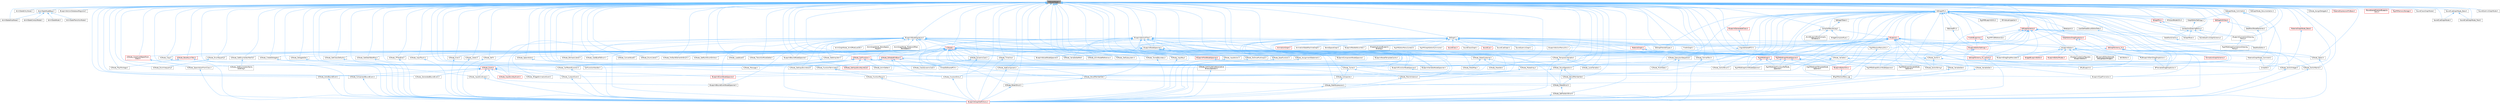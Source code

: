 digraph "EdGraphNode.h"
{
 // INTERACTIVE_SVG=YES
 // LATEX_PDF_SIZE
  bgcolor="transparent";
  edge [fontname=Helvetica,fontsize=10,labelfontname=Helvetica,labelfontsize=10];
  node [fontname=Helvetica,fontsize=10,shape=box,height=0.2,width=0.4];
  Node1 [id="Node000001",label="EdGraphNode.h",height=0.2,width=0.4,color="gray40", fillcolor="grey60", style="filled", fontcolor="black",tooltip=" "];
  Node1 -> Node2 [id="edge1_Node000001_Node000002",dir="back",color="steelblue1",style="solid",tooltip=" "];
  Node2 [id="Node000002",label="AnimStateAliasNode.h",height=0.2,width=0.4,color="grey40", fillcolor="white", style="filled",URL="$d1/dd2/AnimStateAliasNode_8h.html",tooltip=" "];
  Node1 -> Node3 [id="edge2_Node000001_Node000003",dir="back",color="steelblue1",style="solid",tooltip=" "];
  Node3 [id="Node000003",label="AnimStateEntryNode.h",height=0.2,width=0.4,color="grey40", fillcolor="white", style="filled",URL="$de/d94/AnimStateEntryNode_8h.html",tooltip=" "];
  Node1 -> Node4 [id="edge3_Node000001_Node000004",dir="back",color="steelblue1",style="solid",tooltip=" "];
  Node4 [id="Node000004",label="AnimStateNodeBase.h",height=0.2,width=0.4,color="grey40", fillcolor="white", style="filled",URL="$de/dd8/AnimStateNodeBase_8h.html",tooltip=" "];
  Node4 -> Node2 [id="edge4_Node000004_Node000002",dir="back",color="steelblue1",style="solid",tooltip=" "];
  Node4 -> Node5 [id="edge5_Node000004_Node000005",dir="back",color="steelblue1",style="solid",tooltip=" "];
  Node5 [id="Node000005",label="AnimStateConduitNode.h",height=0.2,width=0.4,color="grey40", fillcolor="white", style="filled",URL="$d4/d50/AnimStateConduitNode_8h.html",tooltip=" "];
  Node4 -> Node6 [id="edge6_Node000004_Node000006",dir="back",color="steelblue1",style="solid",tooltip=" "];
  Node6 [id="Node000006",label="AnimStateNode.h",height=0.2,width=0.4,color="grey40", fillcolor="white", style="filled",URL="$dd/d85/AnimStateNode_8h.html",tooltip=" "];
  Node4 -> Node7 [id="edge7_Node000004_Node000007",dir="back",color="steelblue1",style="solid",tooltip=" "];
  Node7 [id="Node000007",label="AnimStateTransitionNode.h",height=0.2,width=0.4,color="grey40", fillcolor="white", style="filled",URL="$d3/db4/AnimStateTransitionNode_8h.html",tooltip=" "];
  Node1 -> Node8 [id="edge8_Node000001_Node000008",dir="back",color="steelblue1",style="solid",tooltip=" "];
  Node8 [id="Node000008",label="BlueprintActionDatabaseRegistrar.h",height=0.2,width=0.4,color="grey40", fillcolor="white", style="filled",URL="$d5/d5d/BlueprintActionDatabaseRegistrar_8h.html",tooltip=" "];
  Node1 -> Node9 [id="edge9_Node000001_Node000009",dir="back",color="steelblue1",style="solid",tooltip=" "];
  Node9 [id="Node000009",label="BlueprintActionFilter.h",height=0.2,width=0.4,color="grey40", fillcolor="white", style="filled",URL="$d5/d2a/BlueprintActionFilter_8h.html",tooltip=" "];
  Node9 -> Node10 [id="edge10_Node000009_Node000010",dir="back",color="steelblue1",style="solid",tooltip=" "];
  Node10 [id="Node000010",label="BlueprintActionMenuUtils.h",height=0.2,width=0.4,color="grey40", fillcolor="white", style="filled",URL="$d3/dad/BlueprintActionMenuUtils_8h.html",tooltip=" "];
  Node9 -> Node11 [id="edge11_Node000009_Node000011",dir="back",color="steelblue1",style="solid",tooltip=" "];
  Node11 [id="Node000011",label="BlueprintComponentNodeSpawner.h",height=0.2,width=0.4,color="grey40", fillcolor="white", style="filled",URL="$d2/d98/BlueprintComponentNodeSpawner_8h.html",tooltip=" "];
  Node9 -> Node12 [id="edge12_Node000009_Node000012",dir="back",color="steelblue1",style="solid",tooltip=" "];
  Node12 [id="Node000012",label="BlueprintDragDropMenuItem.h",height=0.2,width=0.4,color="grey40", fillcolor="white", style="filled",URL="$dc/deb/BlueprintDragDropMenuItem_8h.html",tooltip=" "];
  Node9 -> Node13 [id="edge13_Node000009_Node000013",dir="back",color="steelblue1",style="solid",tooltip=" "];
  Node13 [id="Node000013",label="BlueprintFunctionNodeSpawner.h",height=0.2,width=0.4,color="grey40", fillcolor="white", style="filled",URL="$d0/d59/BlueprintFunctionNodeSpawner_8h.html",tooltip=" "];
  Node13 -> Node14 [id="edge14_Node000013_Node000014",dir="back",color="steelblue1",style="solid",tooltip=" "];
  Node14 [id="Node000014",label="BlueprintTypePromotion.h",height=0.2,width=0.4,color="grey40", fillcolor="white", style="filled",URL="$d2/d23/BlueprintTypePromotion_8h.html",tooltip=" "];
  Node9 -> Node15 [id="edge15_Node000009_Node000015",dir="back",color="steelblue1",style="solid",tooltip=" "];
  Node15 [id="Node000015",label="BlueprintNodeSpawner.h",height=0.2,width=0.4,color="grey40", fillcolor="white", style="filled",URL="$d1/de9/BlueprintNodeSpawner_8h.html",tooltip=" "];
  Node15 -> Node16 [id="edge16_Node000015_Node000016",dir="back",color="steelblue1",style="solid",tooltip=" "];
  Node16 [id="Node000016",label="BlueprintAssetNodeSpawner.h",height=0.2,width=0.4,color="grey40", fillcolor="white", style="filled",URL="$d2/d56/BlueprintAssetNodeSpawner_8h.html",tooltip=" "];
  Node15 -> Node17 [id="edge17_Node000015_Node000017",dir="back",color="steelblue1",style="solid",tooltip=" "];
  Node17 [id="Node000017",label="BlueprintBoundNodeSpawner.h",height=0.2,width=0.4,color="grey40", fillcolor="white", style="filled",URL="$d4/da4/BlueprintBoundNodeSpawner_8h.html",tooltip=" "];
  Node15 -> Node11 [id="edge18_Node000015_Node000011",dir="back",color="steelblue1",style="solid",tooltip=" "];
  Node15 -> Node18 [id="edge19_Node000015_Node000018",dir="back",color="steelblue1",style="solid",tooltip=" "];
  Node18 [id="Node000018",label="BlueprintEventNodeSpawner.h",height=0.2,width=0.4,color="red", fillcolor="#FFF0F0", style="filled",URL="$d4/dd3/BlueprintEventNodeSpawner_8h.html",tooltip=" "];
  Node18 -> Node20 [id="edge20_Node000018_Node000020",dir="back",color="steelblue1",style="solid",tooltip=" "];
  Node20 [id="Node000020",label="BlueprintBoundEventNodeSpawner.h",height=0.2,width=0.4,color="grey40", fillcolor="white", style="filled",URL="$dc/d31/BlueprintBoundEventNodeSpawner_8h.html",tooltip=" "];
  Node15 -> Node21 [id="edge21_Node000015_Node000021",dir="back",color="steelblue1",style="solid",tooltip=" "];
  Node21 [id="Node000021",label="BlueprintFieldNodeSpawner.h",height=0.2,width=0.4,color="red", fillcolor="#FFF0F0", style="filled",URL="$da/d70/BlueprintFieldNodeSpawner_8h.html",tooltip=" "];
  Node21 -> Node13 [id="edge22_Node000021_Node000013",dir="back",color="steelblue1",style="solid",tooltip=" "];
  Node21 -> Node23 [id="edge23_Node000021_Node000023",dir="back",color="steelblue1",style="solid",tooltip=" "];
  Node23 [id="Node000023",label="BlueprintVariableNodeSpawner.h",height=0.2,width=0.4,color="grey40", fillcolor="white", style="filled",URL="$db/dba/BlueprintVariableNodeSpawner_8h.html",tooltip=" "];
  Node15 -> Node13 [id="edge24_Node000015_Node000013",dir="back",color="steelblue1",style="solid",tooltip=" "];
  Node15 -> Node24 [id="edge25_Node000015_Node000024",dir="back",color="steelblue1",style="solid",tooltip=" "];
  Node24 [id="Node000024",label="BlueprintNodeTemplateCache.h",height=0.2,width=0.4,color="grey40", fillcolor="white", style="filled",URL="$d7/d87/BlueprintNodeTemplateCache_8h.html",tooltip=" "];
  Node15 -> Node23 [id="edge26_Node000015_Node000023",dir="back",color="steelblue1",style="solid",tooltip=" "];
  Node15 -> Node25 [id="edge27_Node000015_Node000025",dir="back",color="steelblue1",style="solid",tooltip=" "];
  Node25 [id="Node000025",label="RigVMEdGraphNodeSpawner.h",height=0.2,width=0.4,color="red", fillcolor="#FFF0F0", style="filled",URL="$d4/d8b/RigVMEdGraphNodeSpawner_8h.html",tooltip=" "];
  Node25 -> Node26 [id="edge28_Node000025_Node000026",dir="back",color="steelblue1",style="solid",tooltip=" "];
  Node26 [id="Node000026",label="RigVMEdGraphEnumNodeSpawner.h",height=0.2,width=0.4,color="grey40", fillcolor="white", style="filled",URL="$d3/dfd/RigVMEdGraphEnumNodeSpawner_8h.html",tooltip=" "];
  Node25 -> Node27 [id="edge29_Node000025_Node000027",dir="back",color="steelblue1",style="solid",tooltip=" "];
  Node27 [id="Node000027",label="RigVMEdGraphFunctionRefNode\lSpawner.h",height=0.2,width=0.4,color="grey40", fillcolor="white", style="filled",URL="$d3/d16/RigVMEdGraphFunctionRefNodeSpawner_8h.html",tooltip=" "];
  Node25 -> Node29 [id="edge30_Node000025_Node000029",dir="back",color="steelblue1",style="solid",tooltip=" "];
  Node29 [id="Node000029",label="RigVMEdGraphTemplateNode\lSpawner.h",height=0.2,width=0.4,color="grey40", fillcolor="white", style="filled",URL="$d9/d6c/RigVMEdGraphTemplateNodeSpawner_8h.html",tooltip=" "];
  Node25 -> Node30 [id="edge31_Node000025_Node000030",dir="back",color="steelblue1",style="solid",tooltip=" "];
  Node30 [id="Node000030",label="RigVMEdGraphUnitNodeSpawner.h",height=0.2,width=0.4,color="grey40", fillcolor="white", style="filled",URL="$d3/d6b/RigVMEdGraphUnitNodeSpawner_8h.html",tooltip=" "];
  Node25 -> Node31 [id="edge32_Node000025_Node000031",dir="back",color="steelblue1",style="solid",tooltip=" "];
  Node31 [id="Node000031",label="RigVMEdGraphVariableNode\lSpawner.h",height=0.2,width=0.4,color="grey40", fillcolor="white", style="filled",URL="$d0/d83/RigVMEdGraphVariableNodeSpawner_8h.html",tooltip=" "];
  Node15 -> Node32 [id="edge33_Node000015_Node000032",dir="back",color="steelblue1",style="solid",tooltip=" "];
  Node32 [id="Node000032",label="SRigVMActionMenu.cpp",height=0.2,width=0.4,color="grey40", fillcolor="white", style="filled",URL="$dc/d4c/SRigVMActionMenu_8cpp.html",tooltip=" "];
  Node9 -> Node23 [id="edge34_Node000009_Node000023",dir="back",color="steelblue1",style="solid",tooltip=" "];
  Node9 -> Node33 [id="edge35_Node000009_Node000033",dir="back",color="steelblue1",style="solid",tooltip=" "];
  Node33 [id="Node000033",label="K2Node.h",height=0.2,width=0.4,color="red", fillcolor="#FFF0F0", style="filled",URL="$d5/d94/K2Node_8h.html",tooltip=" "];
  Node33 -> Node21 [id="edge36_Node000033_Node000021",dir="back",color="steelblue1",style="solid",tooltip=" "];
  Node33 -> Node125 [id="edge37_Node000033_Node000125",dir="back",color="steelblue1",style="solid",tooltip=" "];
  Node125 [id="Node000125",label="K2Node_AnimNodeReference.h",height=0.2,width=0.4,color="grey40", fillcolor="white", style="filled",URL="$d2/d81/K2Node__AnimNodeReference_8h.html",tooltip=" "];
  Node33 -> Node126 [id="edge38_Node000033_Node000126",dir="back",color="steelblue1",style="solid",tooltip=" "];
  Node126 [id="Node000126",label="K2Node_AssignmentStatement.h",height=0.2,width=0.4,color="grey40", fillcolor="white", style="filled",URL="$d1/d32/K2Node__AssignmentStatement_8h.html",tooltip=" "];
  Node126 -> Node127 [id="edge39_Node000126_Node000127",dir="back",color="steelblue1",style="solid",tooltip=" "];
  Node127 [id="Node000127",label="BlueprintGraphDefinitions.h",height=0.2,width=0.4,color="red", fillcolor="#FFF0F0", style="filled",URL="$d7/d5e/BlueprintGraphDefinitions_8h.html",tooltip=" "];
  Node33 -> Node129 [id="edge40_Node000033_Node000129",dir="back",color="steelblue1",style="solid",tooltip=" "];
  Node129 [id="Node000129",label="K2Node_BaseAsyncTask.h",height=0.2,width=0.4,color="red", fillcolor="#FFF0F0", style="filled",URL="$d5/db7/K2Node__BaseAsyncTask_8h.html",tooltip=" "];
  Node129 -> Node127 [id="edge41_Node000129_Node000127",dir="back",color="steelblue1",style="solid",tooltip=" "];
  Node129 -> Node131 [id="edge42_Node000129_Node000131",dir="back",color="steelblue1",style="solid",tooltip=" "];
  Node131 [id="Node000131",label="K2Node_PlayMontage.h",height=0.2,width=0.4,color="grey40", fillcolor="white", style="filled",URL="$d6/d6a/K2Node__PlayMontage_8h.html",tooltip=" "];
  Node33 -> Node138 [id="edge43_Node000033_Node000138",dir="back",color="steelblue1",style="solid",tooltip=" "];
  Node138 [id="Node000138",label="K2Node_BitmaskLiteral.h",height=0.2,width=0.4,color="grey40", fillcolor="white", style="filled",URL="$dc/de6/K2Node__BitmaskLiteral_8h.html",tooltip=" "];
  Node33 -> Node139 [id="edge44_Node000033_Node000139",dir="back",color="steelblue1",style="solid",tooltip=" "];
  Node139 [id="Node000139",label="K2Node_BreakStruct.h",height=0.2,width=0.4,color="grey40", fillcolor="white", style="filled",URL="$df/d93/K2Node__BreakStruct_8h.html",tooltip=" "];
  Node139 -> Node127 [id="edge45_Node000139_Node000127",dir="back",color="steelblue1",style="solid",tooltip=" "];
  Node33 -> Node140 [id="edge46_Node000033_Node000140",dir="back",color="steelblue1",style="solid",tooltip=" "];
  Node140 [id="Node000140",label="K2Node_CallFunction.h",height=0.2,width=0.4,color="red", fillcolor="#FFF0F0", style="filled",URL="$d5/d5f/K2Node__CallFunction_8h.html",tooltip=" "];
  Node140 -> Node141 [id="edge47_Node000140_Node000141",dir="back",color="steelblue1",style="solid",tooltip=" "];
  Node141 [id="Node000141",label="CallFunctionHandler.h",height=0.2,width=0.4,color="grey40", fillcolor="white", style="filled",URL="$d3/d6d/CallFunctionHandler_8h.html",tooltip=" "];
  Node140 -> Node142 [id="edge48_Node000140_Node000142",dir="back",color="steelblue1",style="solid",tooltip=" "];
  Node142 [id="Node000142",label="K2Node_AddComponent.h",height=0.2,width=0.4,color="grey40", fillcolor="white", style="filled",URL="$d9/dc9/K2Node__AddComponent_8h.html",tooltip=" "];
  Node142 -> Node127 [id="edge49_Node000142_Node000127",dir="back",color="steelblue1",style="solid",tooltip=" "];
  Node140 -> Node143 [id="edge50_Node000140_Node000143",dir="back",color="steelblue1",style="solid",tooltip=" "];
  Node143 [id="Node000143",label="K2Node_AnimGetter.h",height=0.2,width=0.4,color="grey40", fillcolor="white", style="filled",URL="$dc/d9a/K2Node__AnimGetter_8h.html",tooltip=" "];
  Node140 -> Node148 [id="edge51_Node000140_Node000148",dir="back",color="steelblue1",style="solid",tooltip=" "];
  Node148 [id="Node000148",label="K2Node_CallParentFunction.h",height=0.2,width=0.4,color="grey40", fillcolor="white", style="filled",URL="$df/d77/K2Node__CallParentFunction_8h.html",tooltip=" "];
  Node148 -> Node127 [id="edge52_Node000148_Node000127",dir="back",color="steelblue1",style="solid",tooltip=" "];
  Node140 -> Node149 [id="edge53_Node000140_Node000149",dir="back",color="steelblue1",style="solid",tooltip=" "];
  Node149 [id="Node000149",label="K2Node_CommutativeAssociative\lBinaryOperator.h",height=0.2,width=0.4,color="grey40", fillcolor="white", style="filled",URL="$da/d85/K2Node__CommutativeAssociativeBinaryOperator_8h.html",tooltip=" "];
  Node149 -> Node127 [id="edge54_Node000149_Node000127",dir="back",color="steelblue1",style="solid",tooltip=" "];
  Node140 -> Node150 [id="edge55_Node000140_Node000150",dir="back",color="steelblue1",style="solid",tooltip=" "];
  Node150 [id="Node000150",label="K2Node_GetInputAxisKeyValue.h",height=0.2,width=0.4,color="red", fillcolor="#FFF0F0", style="filled",URL="$d3/d5c/K2Node__GetInputAxisKeyValue_8h.html",tooltip=" "];
  Node140 -> Node152 [id="edge56_Node000140_Node000152",dir="back",color="steelblue1",style="solid",tooltip=" "];
  Node152 [id="Node000152",label="K2Node_GetInputAxisValue.h",height=0.2,width=0.4,color="grey40", fillcolor="white", style="filled",URL="$db/d9b/K2Node__GetInputAxisValue_8h.html",tooltip=" "];
  Node140 -> Node154 [id="edge57_Node000140_Node000154",dir="back",color="steelblue1",style="solid",tooltip=" "];
  Node154 [id="Node000154",label="K2Node_Message.h",height=0.2,width=0.4,color="grey40", fillcolor="white", style="filled",URL="$d3/deb/K2Node__Message_8h.html",tooltip=" "];
  Node33 -> Node158 [id="edge58_Node000033_Node000158",dir="back",color="steelblue1",style="solid",tooltip=" "];
  Node158 [id="Node000158",label="K2Node_CastByteToEnum.h",height=0.2,width=0.4,color="grey40", fillcolor="white", style="filled",URL="$d7/dcf/K2Node__CastByteToEnum_8h.html",tooltip=" "];
  Node33 -> Node159 [id="edge59_Node000033_Node000159",dir="back",color="steelblue1",style="solid",tooltip=" "];
  Node159 [id="Node000159",label="K2Node_ClassDynamicCast.h",height=0.2,width=0.4,color="grey40", fillcolor="white", style="filled",URL="$d1/d23/K2Node__ClassDynamicCast_8h.html",tooltip=" "];
  Node33 -> Node160 [id="edge60_Node000033_Node000160",dir="back",color="steelblue1",style="solid",tooltip=" "];
  Node160 [id="Node000160",label="K2Node_ConstructObjectFrom\lClass.h",height=0.2,width=0.4,color="red", fillcolor="#FFF0F0", style="filled",URL="$d6/de4/K2Node__ConstructObjectFromClass_8h.html",tooltip=" "];
  Node160 -> Node127 [id="edge61_Node000160_Node000127",dir="back",color="steelblue1",style="solid",tooltip=" "];
  Node160 -> Node163 [id="edge62_Node000160_Node000163",dir="back",color="steelblue1",style="solid",tooltip=" "];
  Node163 [id="Node000163",label="K2Node_SpawnActorFromClass.h",height=0.2,width=0.4,color="grey40", fillcolor="white", style="filled",URL="$dc/d71/K2Node__SpawnActorFromClass_8h.html",tooltip=" "];
  Node163 -> Node127 [id="edge63_Node000163_Node000127",dir="back",color="steelblue1",style="solid",tooltip=" "];
  Node33 -> Node164 [id="edge64_Node000033_Node000164",dir="back",color="steelblue1",style="solid",tooltip=" "];
  Node164 [id="Node000164",label="K2Node_ConvertAsset.h",height=0.2,width=0.4,color="grey40", fillcolor="white", style="filled",URL="$d0/da7/K2Node__ConvertAsset_8h.html",tooltip=" "];
  Node33 -> Node165 [id="edge65_Node000033_Node000165",dir="back",color="steelblue1",style="solid",tooltip=" "];
  Node165 [id="Node000165",label="K2Node_Copy.h",height=0.2,width=0.4,color="grey40", fillcolor="white", style="filled",URL="$d5/dce/K2Node__Copy_8h.html",tooltip=" "];
  Node165 -> Node127 [id="edge66_Node000165_Node000127",dir="back",color="steelblue1",style="solid",tooltip=" "];
  Node33 -> Node166 [id="edge67_Node000033_Node000166",dir="back",color="steelblue1",style="solid",tooltip=" "];
  Node166 [id="Node000166",label="K2Node_CreateDelegate.h",height=0.2,width=0.4,color="grey40", fillcolor="white", style="filled",URL="$d2/d7e/K2Node__CreateDelegate_8h.html",tooltip=" "];
  Node166 -> Node127 [id="edge68_Node000166_Node000127",dir="back",color="steelblue1",style="solid",tooltip=" "];
  Node33 -> Node168 [id="edge69_Node000033_Node000168",dir="back",color="steelblue1",style="solid",tooltip=" "];
  Node168 [id="Node000168",label="K2Node_DelegateSet.h",height=0.2,width=0.4,color="grey40", fillcolor="white", style="filled",URL="$d0/d7b/K2Node__DelegateSet_8h.html",tooltip=" "];
  Node168 -> Node127 [id="edge70_Node000168_Node000127",dir="back",color="steelblue1",style="solid",tooltip=" "];
  Node33 -> Node169 [id="edge71_Node000033_Node000169",dir="back",color="steelblue1",style="solid",tooltip=" "];
  Node169 [id="Node000169",label="K2Node_DoOnceMultiInput.h",height=0.2,width=0.4,color="grey40", fillcolor="white", style="filled",URL="$d8/db3/K2Node__DoOnceMultiInput_8h.html",tooltip=" "];
  Node169 -> Node127 [id="edge72_Node000169_Node000127",dir="back",color="steelblue1",style="solid",tooltip=" "];
  Node33 -> Node170 [id="edge73_Node000033_Node000170",dir="back",color="steelblue1",style="solid",tooltip=" "];
  Node170 [id="Node000170",label="K2Node_DynamicCast.h",height=0.2,width=0.4,color="grey40", fillcolor="white", style="filled",URL="$dc/d1c/K2Node__DynamicCast_8h.html",tooltip=" "];
  Node170 -> Node127 [id="edge74_Node000170_Node000127",dir="back",color="steelblue1",style="solid",tooltip=" "];
  Node170 -> Node159 [id="edge75_Node000170_Node000159",dir="back",color="steelblue1",style="solid",tooltip=" "];
  Node33 -> Node171 [id="edge76_Node000033_Node000171",dir="back",color="steelblue1",style="solid",tooltip=" "];
  Node171 [id="Node000171",label="K2Node_EaseFunction.h",height=0.2,width=0.4,color="grey40", fillcolor="white", style="filled",URL="$d7/db4/K2Node__EaseFunction_8h.html",tooltip=" "];
  Node171 -> Node127 [id="edge77_Node000171_Node000127",dir="back",color="steelblue1",style="solid",tooltip=" "];
  Node33 -> Node172 [id="edge78_Node000033_Node000172",dir="back",color="steelblue1",style="solid",tooltip=" "];
  Node172 [id="Node000172",label="K2Node_EditablePinBase.h",height=0.2,width=0.4,color="red", fillcolor="#FFF0F0", style="filled",URL="$dd/d63/K2Node__EditablePinBase_8h.html",tooltip=" "];
  Node172 -> Node186 [id="edge79_Node000172_Node000186",dir="back",color="steelblue1",style="solid",tooltip=" "];
  Node186 [id="Node000186",label="BlueprintEditorUtils.h",height=0.2,width=0.4,color="red", fillcolor="#FFF0F0", style="filled",URL="$d7/d3d/BlueprintEditorUtils_8h.html",tooltip=" "];
  Node186 -> Node32 [id="edge80_Node000186_Node000032",dir="back",color="steelblue1",style="solid",tooltip=" "];
  Node172 -> Node188 [id="edge81_Node000172_Node000188",dir="back",color="steelblue1",style="solid",tooltip=" "];
  Node188 [id="Node000188",label="K2Node_CustomEvent.h",height=0.2,width=0.4,color="grey40", fillcolor="white", style="filled",URL="$d1/d06/K2Node__CustomEvent_8h.html",tooltip=" "];
  Node188 -> Node127 [id="edge82_Node000188_Node000127",dir="back",color="steelblue1",style="solid",tooltip=" "];
  Node172 -> Node189 [id="edge83_Node000172_Node000189",dir="back",color="steelblue1",style="solid",tooltip=" "];
  Node189 [id="Node000189",label="K2Node_Event.h",height=0.2,width=0.4,color="red", fillcolor="#FFF0F0", style="filled",URL="$dd/d9e/K2Node__Event_8h.html",tooltip=" "];
  Node189 -> Node20 [id="edge84_Node000189_Node000020",dir="back",color="steelblue1",style="solid",tooltip=" "];
  Node189 -> Node18 [id="edge85_Node000189_Node000018",dir="back",color="steelblue1",style="solid",tooltip=" "];
  Node189 -> Node190 [id="edge86_Node000189_Node000190",dir="back",color="steelblue1",style="solid",tooltip=" "];
  Node190 [id="Node000190",label="K2Node_ActorBoundEvent.h",height=0.2,width=0.4,color="grey40", fillcolor="white", style="filled",URL="$d8/db3/K2Node__ActorBoundEvent_8h.html",tooltip=" "];
  Node190 -> Node127 [id="edge87_Node000190_Node000127",dir="back",color="steelblue1",style="solid",tooltip=" "];
  Node189 -> Node191 [id="edge88_Node000189_Node000191",dir="back",color="steelblue1",style="solid",tooltip=" "];
  Node191 [id="Node000191",label="K2Node_ComponentBoundEvent.h",height=0.2,width=0.4,color="grey40", fillcolor="white", style="filled",URL="$d7/d15/K2Node__ComponentBoundEvent_8h.html",tooltip=" "];
  Node191 -> Node127 [id="edge89_Node000191_Node000127",dir="back",color="steelblue1",style="solid",tooltip=" "];
  Node189 -> Node188 [id="edge90_Node000189_Node000188",dir="back",color="steelblue1",style="solid",tooltip=" "];
  Node189 -> Node192 [id="edge91_Node000189_Node000192",dir="back",color="steelblue1",style="solid",tooltip=" "];
  Node192 [id="Node000192",label="K2Node_GeneratedBoundEvent.h",height=0.2,width=0.4,color="grey40", fillcolor="white", style="filled",URL="$d4/dc1/K2Node__GeneratedBoundEvent_8h.html",tooltip=" "];
  Node189 -> Node194 [id="edge92_Node000189_Node000194",dir="back",color="steelblue1",style="solid",tooltip=" "];
  Node194 [id="Node000194",label="K2Node_InputAxisEvent.h",height=0.2,width=0.4,color="grey40", fillcolor="white", style="filled",URL="$d5/dd9/K2Node__InputAxisEvent_8h.html",tooltip=" "];
  Node194 -> Node127 [id="edge93_Node000194_Node000127",dir="back",color="steelblue1",style="solid",tooltip=" "];
  Node189 -> Node195 [id="edge94_Node000189_Node000195",dir="back",color="steelblue1",style="solid",tooltip=" "];
  Node195 [id="Node000195",label="K2Node_InputAxisKeyEvent.h",height=0.2,width=0.4,color="red", fillcolor="#FFF0F0", style="filled",URL="$d8/d36/K2Node__InputAxisKeyEvent_8h.html",tooltip=" "];
  Node189 -> Node199 [id="edge95_Node000189_Node000199",dir="back",color="steelblue1",style="solid",tooltip=" "];
  Node199 [id="Node000199",label="K2Node_WidgetAnimationEvent.h",height=0.2,width=0.4,color="grey40", fillcolor="white", style="filled",URL="$da/d54/K2Node__WidgetAnimationEvent_8h.html",tooltip=" "];
  Node172 -> Node200 [id="edge96_Node000172_Node000200",dir="back",color="steelblue1",style="solid",tooltip=" "];
  Node200 [id="Node000200",label="K2Node_FunctionEntry.h",height=0.2,width=0.4,color="grey40", fillcolor="white", style="filled",URL="$d8/d11/K2Node__FunctionEntry_8h.html",tooltip=" "];
  Node200 -> Node127 [id="edge97_Node000200_Node000127",dir="back",color="steelblue1",style="solid",tooltip=" "];
  Node172 -> Node201 [id="edge98_Node000172_Node000201",dir="back",color="steelblue1",style="solid",tooltip=" "];
  Node201 [id="Node000201",label="K2Node_FunctionTerminator.h",height=0.2,width=0.4,color="grey40", fillcolor="white", style="filled",URL="$df/d4a/K2Node__FunctionTerminator_8h.html",tooltip=" "];
  Node201 -> Node200 [id="edge99_Node000201_Node000200",dir="back",color="steelblue1",style="solid",tooltip=" "];
  Node201 -> Node202 [id="edge100_Node000201_Node000202",dir="back",color="steelblue1",style="solid",tooltip=" "];
  Node202 [id="Node000202",label="K2Node_FunctionResult.h",height=0.2,width=0.4,color="grey40", fillcolor="white", style="filled",URL="$d5/daa/K2Node__FunctionResult_8h.html",tooltip=" "];
  Node202 -> Node127 [id="edge101_Node000202_Node000127",dir="back",color="steelblue1",style="solid",tooltip=" "];
  Node172 -> Node203 [id="edge102_Node000172_Node000203",dir="back",color="steelblue1",style="solid",tooltip=" "];
  Node203 [id="Node000203",label="K2Node_Tunnel.h",height=0.2,width=0.4,color="grey40", fillcolor="white", style="filled",URL="$d2/d04/K2Node__Tunnel_8h.html",tooltip=" "];
  Node203 -> Node204 [id="edge103_Node000203_Node000204",dir="back",color="steelblue1",style="solid",tooltip=" "];
  Node204 [id="Node000204",label="K2Node_Composite.h",height=0.2,width=0.4,color="grey40", fillcolor="white", style="filled",URL="$d9/d9a/K2Node__Composite_8h.html",tooltip=" "];
  Node204 -> Node205 [id="edge104_Node000204_Node000205",dir="back",color="steelblue1",style="solid",tooltip=" "];
  Node205 [id="Node000205",label="K2Node_MathExpression.h",height=0.2,width=0.4,color="grey40", fillcolor="white", style="filled",URL="$d4/de7/K2Node__MathExpression_8h.html",tooltip=" "];
  Node205 -> Node127 [id="edge105_Node000205_Node000127",dir="back",color="steelblue1",style="solid",tooltip=" "];
  Node203 -> Node206 [id="edge106_Node000203_Node000206",dir="back",color="steelblue1",style="solid",tooltip=" "];
  Node206 [id="Node000206",label="K2Node_MacroInstance.h",height=0.2,width=0.4,color="grey40", fillcolor="white", style="filled",URL="$d1/d45/K2Node__MacroInstance_8h.html",tooltip=" "];
  Node206 -> Node127 [id="edge107_Node000206_Node000127",dir="back",color="steelblue1",style="solid",tooltip=" "];
  Node172 -> Node207 [id="edge108_Node000172_Node000207",dir="back",color="steelblue1",style="solid",tooltip=" "];
  Node207 [id="Node000207",label="UnrealEdSharedPCH.h",height=0.2,width=0.4,color="grey40", fillcolor="white", style="filled",URL="$d1/de6/UnrealEdSharedPCH_8h.html",tooltip=" "];
  Node33 -> Node208 [id="edge109_Node000033_Node000208",dir="back",color="steelblue1",style="solid",tooltip=" "];
  Node208 [id="Node000208",label="K2Node_EnumEquality.h",height=0.2,width=0.4,color="grey40", fillcolor="white", style="filled",URL="$d4/d88/K2Node__EnumEquality_8h.html",tooltip=" "];
  Node208 -> Node209 [id="edge110_Node000208_Node000209",dir="back",color="steelblue1",style="solid",tooltip=" "];
  Node209 [id="Node000209",label="K2Node_EnumInequality.h",height=0.2,width=0.4,color="grey40", fillcolor="white", style="filled",URL="$d7/d5f/K2Node__EnumInequality_8h.html",tooltip=" "];
  Node33 -> Node210 [id="edge111_Node000033_Node000210",dir="back",color="steelblue1",style="solid",tooltip=" "];
  Node210 [id="Node000210",label="K2Node_EnumLiteral.h",height=0.2,width=0.4,color="grey40", fillcolor="white", style="filled",URL="$d3/d1c/K2Node__EnumLiteral_8h.html",tooltip=" "];
  Node33 -> Node211 [id="edge112_Node000033_Node000211",dir="back",color="steelblue1",style="solid",tooltip=" "];
  Node211 [id="Node000211",label="K2Node_ExecutionSequence.h",height=0.2,width=0.4,color="grey40", fillcolor="white", style="filled",URL="$da/d97/K2Node__ExecutionSequence_8h.html",tooltip=" "];
  Node211 -> Node127 [id="edge113_Node000211_Node000127",dir="back",color="steelblue1",style="solid",tooltip=" "];
  Node211 -> Node212 [id="edge114_Node000211_Node000212",dir="back",color="steelblue1",style="solid",tooltip=" "];
  Node212 [id="Node000212",label="K2Node_MultiGate.h",height=0.2,width=0.4,color="grey40", fillcolor="white", style="filled",URL="$d6/da1/K2Node__MultiGate_8h.html",tooltip=" "];
  Node33 -> Node213 [id="edge115_Node000033_Node000213",dir="back",color="steelblue1",style="solid",tooltip=" "];
  Node213 [id="Node000213",label="K2Node_ForEachElementInEnum.h",height=0.2,width=0.4,color="grey40", fillcolor="white", style="filled",URL="$d2/d15/K2Node__ForEachElementInEnum_8h.html",tooltip=" "];
  Node33 -> Node214 [id="edge116_Node000033_Node000214",dir="back",color="steelblue1",style="solid",tooltip=" "];
  Node214 [id="Node000214",label="K2Node_FormatText.h",height=0.2,width=0.4,color="grey40", fillcolor="white", style="filled",URL="$d0/d94/K2Node__FormatText_8h.html",tooltip=" "];
  Node214 -> Node127 [id="edge117_Node000214_Node000127",dir="back",color="steelblue1",style="solid",tooltip=" "];
  Node33 -> Node216 [id="edge118_Node000033_Node000216",dir="back",color="steelblue1",style="solid",tooltip=" "];
  Node216 [id="Node000216",label="K2Node_GetArrayItem.h",height=0.2,width=0.4,color="grey40", fillcolor="white", style="filled",URL="$df/db6/K2Node__GetArrayItem_8h.html",tooltip=" "];
  Node216 -> Node127 [id="edge119_Node000216_Node000127",dir="back",color="steelblue1",style="solid",tooltip=" "];
  Node33 -> Node217 [id="edge120_Node000033_Node000217",dir="back",color="steelblue1",style="solid",tooltip=" "];
  Node217 [id="Node000217",label="K2Node_GetClassDefaults.h",height=0.2,width=0.4,color="grey40", fillcolor="white", style="filled",URL="$d8/d5e/K2Node__GetClassDefaults_8h.html",tooltip=" "];
  Node217 -> Node127 [id="edge121_Node000217_Node000127",dir="back",color="steelblue1",style="solid",tooltip=" "];
  Node33 -> Node218 [id="edge122_Node000033_Node000218",dir="back",color="steelblue1",style="solid",tooltip=" "];
  Node218 [id="Node000218",label="K2Node_GetDataTableRow.h",height=0.2,width=0.4,color="grey40", fillcolor="white", style="filled",URL="$d5/d7f/K2Node__GetDataTableRow_8h.html",tooltip=" "];
  Node218 -> Node127 [id="edge123_Node000218_Node000127",dir="back",color="steelblue1",style="solid",tooltip=" "];
  Node33 -> Node219 [id="edge124_Node000033_Node000219",dir="back",color="steelblue1",style="solid",tooltip=" "];
  Node219 [id="Node000219",label="K2Node_GetEnumeratorName.h",height=0.2,width=0.4,color="grey40", fillcolor="white", style="filled",URL="$d1/d1f/K2Node__GetEnumeratorName_8h.html",tooltip=" "];
  Node219 -> Node220 [id="edge125_Node000219_Node000220",dir="back",color="steelblue1",style="solid",tooltip=" "];
  Node220 [id="Node000220",label="K2Node_GetEnumeratorName\lAsString.h",height=0.2,width=0.4,color="grey40", fillcolor="white", style="filled",URL="$d8/d77/K2Node__GetEnumeratorNameAsString_8h.html",tooltip=" "];
  Node33 -> Node221 [id="edge126_Node000033_Node000221",dir="back",color="steelblue1",style="solid",tooltip=" "];
  Node221 [id="Node000221",label="K2Node_GetNumEnumEntries.h",height=0.2,width=0.4,color="grey40", fillcolor="white", style="filled",URL="$d6/d60/K2Node__GetNumEnumEntries_8h.html",tooltip=" "];
  Node33 -> Node223 [id="edge127_Node000033_Node000223",dir="back",color="steelblue1",style="solid",tooltip=" "];
  Node223 [id="Node000223",label="K2Node_GetSubsystem.h",height=0.2,width=0.4,color="grey40", fillcolor="white", style="filled",URL="$d6/d44/K2Node__GetSubsystem_8h.html",tooltip=" "];
  Node33 -> Node224 [id="edge128_Node000033_Node000224",dir="back",color="steelblue1",style="solid",tooltip=" "];
  Node224 [id="Node000224",label="K2Node_IfThenElse.h",height=0.2,width=0.4,color="grey40", fillcolor="white", style="filled",URL="$d7/d43/K2Node__IfThenElse_8h.html",tooltip=" "];
  Node224 -> Node127 [id="edge129_Node000224_Node000127",dir="back",color="steelblue1",style="solid",tooltip=" "];
  Node33 -> Node225 [id="edge130_Node000033_Node000225",dir="back",color="steelblue1",style="solid",tooltip=" "];
  Node225 [id="Node000225",label="K2Node_InputAction.h",height=0.2,width=0.4,color="grey40", fillcolor="white", style="filled",URL="$d7/d16/K2Node__InputAction_8h.html",tooltip=" "];
  Node225 -> Node127 [id="edge131_Node000225_Node000127",dir="back",color="steelblue1",style="solid",tooltip=" "];
  Node33 -> Node226 [id="edge132_Node000033_Node000226",dir="back",color="steelblue1",style="solid",tooltip=" "];
  Node226 [id="Node000226",label="K2Node_InputKey.h",height=0.2,width=0.4,color="grey40", fillcolor="white", style="filled",URL="$d2/dd5/K2Node__InputKey_8h.html",tooltip=" "];
  Node226 -> Node127 [id="edge133_Node000226_Node000127",dir="back",color="steelblue1",style="solid",tooltip=" "];
  Node33 -> Node227 [id="edge134_Node000033_Node000227",dir="back",color="steelblue1",style="solid",tooltip=" "];
  Node227 [id="Node000227",label="K2Node_InputTouch.h",height=0.2,width=0.4,color="grey40", fillcolor="white", style="filled",URL="$d4/d0f/K2Node__InputTouch_8h.html",tooltip=" "];
  Node227 -> Node127 [id="edge135_Node000227_Node000127",dir="back",color="steelblue1",style="solid",tooltip=" "];
  Node33 -> Node228 [id="edge136_Node000033_Node000228",dir="back",color="steelblue1",style="solid",tooltip=" "];
  Node228 [id="Node000228",label="K2Node_Knot.h",height=0.2,width=0.4,color="grey40", fillcolor="white", style="filled",URL="$d2/dfd/K2Node__Knot_8h.html",tooltip=" "];
  Node228 -> Node127 [id="edge137_Node000228_Node000127",dir="back",color="steelblue1",style="solid",tooltip=" "];
  Node33 -> Node229 [id="edge138_Node000033_Node000229",dir="back",color="steelblue1",style="solid",tooltip=" "];
  Node229 [id="Node000229",label="K2Node_Literal.h",height=0.2,width=0.4,color="grey40", fillcolor="white", style="filled",URL="$da/d6c/K2Node__Literal_8h.html",tooltip=" "];
  Node229 -> Node127 [id="edge139_Node000229_Node000127",dir="back",color="steelblue1",style="solid",tooltip=" "];
  Node33 -> Node230 [id="edge140_Node000033_Node000230",dir="back",color="steelblue1",style="solid",tooltip=" "];
  Node230 [id="Node000230",label="K2Node_LoadAsset.h",height=0.2,width=0.4,color="grey40", fillcolor="white", style="filled",URL="$db/d4b/K2Node__LoadAsset_8h.html",tooltip=" "];
  Node33 -> Node206 [id="edge141_Node000033_Node000206",dir="back",color="steelblue1",style="solid",tooltip=" "];
  Node33 -> Node231 [id="edge142_Node000033_Node000231",dir="back",color="steelblue1",style="solid",tooltip=" "];
  Node231 [id="Node000231",label="K2Node_MakeContainer.h",height=0.2,width=0.4,color="grey40", fillcolor="white", style="filled",URL="$d8/de7/K2Node__MakeContainer_8h.html",tooltip=" "];
  Node231 -> Node232 [id="edge143_Node000231_Node000232",dir="back",color="steelblue1",style="solid",tooltip=" "];
  Node232 [id="Node000232",label="K2Node_MakeArray.h",height=0.2,width=0.4,color="grey40", fillcolor="white", style="filled",URL="$d6/d49/K2Node__MakeArray_8h.html",tooltip=" "];
  Node232 -> Node127 [id="edge144_Node000232_Node000127",dir="back",color="steelblue1",style="solid",tooltip=" "];
  Node231 -> Node233 [id="edge145_Node000231_Node000233",dir="back",color="steelblue1",style="solid",tooltip=" "];
  Node233 [id="Node000233",label="K2Node_MakeMap.h",height=0.2,width=0.4,color="grey40", fillcolor="white", style="filled",URL="$d5/d88/K2Node__MakeMap_8h.html",tooltip=" "];
  Node231 -> Node234 [id="edge146_Node000231_Node000234",dir="back",color="steelblue1",style="solid",tooltip=" "];
  Node234 [id="Node000234",label="K2Node_MakeSet.h",height=0.2,width=0.4,color="grey40", fillcolor="white", style="filled",URL="$d3/da8/K2Node__MakeSet_8h.html",tooltip=" "];
  Node33 -> Node235 [id="edge147_Node000033_Node000235",dir="back",color="steelblue1",style="solid",tooltip=" "];
  Node235 [id="Node000235",label="K2Node_MakeStruct.h",height=0.2,width=0.4,color="grey40", fillcolor="white", style="filled",URL="$de/de5/K2Node__MakeStruct_8h.html",tooltip=" "];
  Node235 -> Node236 [id="edge148_Node000235_Node000236",dir="back",color="steelblue1",style="solid",tooltip=" "];
  Node236 [id="Node000236",label="K2Node_SetFieldsInStruct.h",height=0.2,width=0.4,color="grey40", fillcolor="white", style="filled",URL="$d0/d0c/K2Node__SetFieldsInStruct_8h.html",tooltip=" "];
  Node236 -> Node127 [id="edge149_Node000236_Node000127",dir="back",color="steelblue1",style="solid",tooltip=" "];
  Node33 -> Node240 [id="edge150_Node000033_Node000240",dir="back",color="steelblue1",style="solid",tooltip=" "];
  Node240 [id="Node000240",label="K2Node_Select.h",height=0.2,width=0.4,color="grey40", fillcolor="white", style="filled",URL="$d2/de5/K2Node__Select_8h.html",tooltip=" "];
  Node240 -> Node127 [id="edge151_Node000240_Node000127",dir="back",color="steelblue1",style="solid",tooltip=" "];
  Node33 -> Node241 [id="edge152_Node000033_Node000241",dir="back",color="steelblue1",style="solid",tooltip=" "];
  Node241 [id="Node000241",label="K2Node_Self.h",height=0.2,width=0.4,color="grey40", fillcolor="white", style="filled",URL="$d3/d27/K2Node__Self_8h.html",tooltip=" "];
  Node241 -> Node127 [id="edge153_Node000241_Node000127",dir="back",color="steelblue1",style="solid",tooltip=" "];
  Node33 -> Node244 [id="edge154_Node000033_Node000244",dir="back",color="steelblue1",style="solid",tooltip=" "];
  Node244 [id="Node000244",label="K2Node_SpawnActor.h",height=0.2,width=0.4,color="grey40", fillcolor="white", style="filled",URL="$df/dd1/K2Node__SpawnActor_8h.html",tooltip=" "];
  Node244 -> Node127 [id="edge155_Node000244_Node000127",dir="back",color="steelblue1",style="solid",tooltip=" "];
  Node33 -> Node163 [id="edge156_Node000033_Node000163",dir="back",color="steelblue1",style="solid",tooltip=" "];
  Node33 -> Node245 [id="edge157_Node000033_Node000245",dir="back",color="steelblue1",style="solid",tooltip=" "];
  Node245 [id="Node000245",label="K2Node_StructMemberGet.h",height=0.2,width=0.4,color="grey40", fillcolor="white", style="filled",URL="$d3/d37/K2Node__StructMemberGet_8h.html",tooltip=" "];
  Node245 -> Node139 [id="edge158_Node000245_Node000139",dir="back",color="steelblue1",style="solid",tooltip=" "];
  Node33 -> Node246 [id="edge159_Node000033_Node000246",dir="back",color="steelblue1",style="solid",tooltip=" "];
  Node246 [id="Node000246",label="K2Node_StructMemberSet.h",height=0.2,width=0.4,color="grey40", fillcolor="white", style="filled",URL="$df/d40/K2Node__StructMemberSet_8h.html",tooltip=" "];
  Node246 -> Node235 [id="edge160_Node000246_Node000235",dir="back",color="steelblue1",style="solid",tooltip=" "];
  Node33 -> Node247 [id="edge161_Node000033_Node000247",dir="back",color="steelblue1",style="solid",tooltip=" "];
  Node247 [id="Node000247",label="K2Node_StructOperation.h",height=0.2,width=0.4,color="grey40", fillcolor="white", style="filled",URL="$d1/d1c/K2Node__StructOperation_8h.html",tooltip=" "];
  Node247 -> Node235 [id="edge162_Node000247_Node000235",dir="back",color="steelblue1",style="solid",tooltip=" "];
  Node247 -> Node245 [id="edge163_Node000247_Node000245",dir="back",color="steelblue1",style="solid",tooltip=" "];
  Node247 -> Node246 [id="edge164_Node000247_Node000246",dir="back",color="steelblue1",style="solid",tooltip=" "];
  Node33 -> Node248 [id="edge165_Node000033_Node000248",dir="back",color="steelblue1",style="solid",tooltip=" "];
  Node248 [id="Node000248",label="K2Node_Switch.h",height=0.2,width=0.4,color="grey40", fillcolor="white", style="filled",URL="$dc/d1a/K2Node__Switch_8h.html",tooltip=" "];
  Node248 -> Node249 [id="edge166_Node000248_Node000249",dir="back",color="steelblue1",style="solid",tooltip=" "];
  Node249 [id="Node000249",label="K2Node_SwitchEnum.h",height=0.2,width=0.4,color="grey40", fillcolor="white", style="filled",URL="$d1/df5/K2Node__SwitchEnum_8h.html",tooltip=" "];
  Node248 -> Node250 [id="edge167_Node000248_Node000250",dir="back",color="steelblue1",style="solid",tooltip=" "];
  Node250 [id="Node000250",label="K2Node_SwitchInteger.h",height=0.2,width=0.4,color="grey40", fillcolor="white", style="filled",URL="$d4/d66/K2Node__SwitchInteger_8h.html",tooltip=" "];
  Node250 -> Node127 [id="edge168_Node000250_Node000127",dir="back",color="steelblue1",style="solid",tooltip=" "];
  Node248 -> Node251 [id="edge169_Node000248_Node000251",dir="back",color="steelblue1",style="solid",tooltip=" "];
  Node251 [id="Node000251",label="K2Node_SwitchName.h",height=0.2,width=0.4,color="grey40", fillcolor="white", style="filled",URL="$d9/df7/K2Node__SwitchName_8h.html",tooltip=" "];
  Node251 -> Node127 [id="edge170_Node000251_Node000127",dir="back",color="steelblue1",style="solid",tooltip=" "];
  Node248 -> Node252 [id="edge171_Node000248_Node000252",dir="back",color="steelblue1",style="solid",tooltip=" "];
  Node252 [id="Node000252",label="K2Node_SwitchString.h",height=0.2,width=0.4,color="grey40", fillcolor="white", style="filled",URL="$da/da6/K2Node__SwitchString_8h.html",tooltip=" "];
  Node33 -> Node249 [id="edge172_Node000033_Node000249",dir="back",color="steelblue1",style="solid",tooltip=" "];
  Node33 -> Node253 [id="edge173_Node000033_Node000253",dir="back",color="steelblue1",style="solid",tooltip=" "];
  Node253 [id="Node000253",label="K2Node_TemporaryVariable.h",height=0.2,width=0.4,color="grey40", fillcolor="white", style="filled",URL="$d1/d6a/K2Node__TemporaryVariable_8h.html",tooltip=" "];
  Node253 -> Node127 [id="edge174_Node000253_Node000127",dir="back",color="steelblue1",style="solid",tooltip=" "];
  Node253 -> Node254 [id="edge175_Node000253_Node000254",dir="back",color="steelblue1",style="solid",tooltip=" "];
  Node254 [id="Node000254",label="K2Node_LocalVariable.h",height=0.2,width=0.4,color="grey40", fillcolor="white", style="filled",URL="$d4/d4f/K2Node__LocalVariable_8h.html",tooltip=" "];
  Node33 -> Node255 [id="edge176_Node000033_Node000255",dir="back",color="steelblue1",style="solid",tooltip=" "];
  Node255 [id="Node000255",label="K2Node_Timeline.h",height=0.2,width=0.4,color="grey40", fillcolor="white", style="filled",URL="$dd/dd4/K2Node__Timeline_8h.html",tooltip=" "];
  Node255 -> Node127 [id="edge177_Node000255_Node000127",dir="back",color="steelblue1",style="solid",tooltip=" "];
  Node33 -> Node256 [id="edge178_Node000033_Node000256",dir="back",color="steelblue1",style="solid",tooltip=" "];
  Node256 [id="Node000256",label="K2Node_TransitionRuleGetter.h",height=0.2,width=0.4,color="grey40", fillcolor="white", style="filled",URL="$da/d0d/K2Node__TransitionRuleGetter_8h.html",tooltip=" "];
  Node33 -> Node203 [id="edge179_Node000033_Node000203",dir="back",color="steelblue1",style="solid",tooltip=" "];
  Node33 -> Node257 [id="edge180_Node000033_Node000257",dir="back",color="steelblue1",style="solid",tooltip=" "];
  Node257 [id="Node000257",label="K2Node_TunnelBoundary.h",height=0.2,width=0.4,color="grey40", fillcolor="white", style="filled",URL="$d3/d2f/K2Node__TunnelBoundary_8h.html",tooltip=" "];
  Node257 -> Node127 [id="edge181_Node000257_Node000127",dir="back",color="steelblue1",style="solid",tooltip=" "];
  Node33 -> Node258 [id="edge182_Node000033_Node000258",dir="back",color="steelblue1",style="solid",tooltip=" "];
  Node258 [id="Node000258",label="K2Node_Variable.h",height=0.2,width=0.4,color="grey40", fillcolor="white", style="filled",URL="$d7/dbe/K2Node__Variable_8h.html",tooltip=" "];
  Node258 -> Node247 [id="edge183_Node000258_Node000247",dir="back",color="steelblue1",style="solid",tooltip=" "];
  Node258 -> Node259 [id="edge184_Node000258_Node000259",dir="back",color="steelblue1",style="solid",tooltip=" "];
  Node259 [id="Node000259",label="K2Node_VariableGet.h",height=0.2,width=0.4,color="grey40", fillcolor="white", style="filled",URL="$d3/de0/K2Node__VariableGet_8h.html",tooltip=" "];
  Node259 -> Node127 [id="edge185_Node000259_Node000127",dir="back",color="steelblue1",style="solid",tooltip=" "];
  Node258 -> Node260 [id="edge186_Node000258_Node000260",dir="back",color="steelblue1",style="solid",tooltip=" "];
  Node260 [id="Node000260",label="K2Node_VariableSet.h",height=0.2,width=0.4,color="grey40", fillcolor="white", style="filled",URL="$d9/d54/K2Node__VariableSet_8h.html",tooltip=" "];
  Node260 -> Node127 [id="edge187_Node000260_Node000127",dir="back",color="steelblue1",style="solid",tooltip=" "];
  Node258 -> Node32 [id="edge188_Node000258_Node000032",dir="back",color="steelblue1",style="solid",tooltip=" "];
  Node33 -> Node261 [id="edge189_Node000033_Node000261",dir="back",color="steelblue1",style="solid",tooltip=" "];
  Node261 [id="Node000261",label="K2Node_VariableSetRef.h",height=0.2,width=0.4,color="grey40", fillcolor="white", style="filled",URL="$dc/de5/K2Node__VariableSetRef_8h.html",tooltip=" "];
  Node33 -> Node207 [id="edge190_Node000033_Node000207",dir="back",color="steelblue1",style="solid",tooltip=" "];
  Node9 -> Node143 [id="edge191_Node000009_Node000143",dir="back",color="steelblue1",style="solid",tooltip=" "];
  Node9 -> Node125 [id="edge192_Node000009_Node000125",dir="back",color="steelblue1",style="solid",tooltip=" "];
  Node9 -> Node140 [id="edge193_Node000009_Node000140",dir="back",color="steelblue1",style="solid",tooltip=" "];
  Node9 -> Node170 [id="edge194_Node000009_Node000170",dir="back",color="steelblue1",style="solid",tooltip=" "];
  Node9 -> Node216 [id="edge195_Node000009_Node000216",dir="back",color="steelblue1",style="solid",tooltip=" "];
  Node9 -> Node223 [id="edge196_Node000009_Node000223",dir="back",color="steelblue1",style="solid",tooltip=" "];
  Node9 -> Node206 [id="edge197_Node000009_Node000206",dir="back",color="steelblue1",style="solid",tooltip=" "];
  Node9 -> Node247 [id="edge198_Node000009_Node000247",dir="back",color="steelblue1",style="solid",tooltip=" "];
  Node9 -> Node261 [id="edge199_Node000009_Node000261",dir="back",color="steelblue1",style="solid",tooltip=" "];
  Node9 -> Node262 [id="edge200_Node000009_Node000262",dir="back",color="steelblue1",style="solid",tooltip=" "];
  Node262 [id="Node000262",label="RigVMActionMenuUtils.h",height=0.2,width=0.4,color="grey40", fillcolor="white", style="filled",URL="$dd/d72/RigVMActionMenuUtils_8h.html",tooltip=" "];
  Node262 -> Node32 [id="edge201_Node000262_Node000032",dir="back",color="steelblue1",style="solid",tooltip=" "];
  Node9 -> Node25 [id="edge202_Node000009_Node000025",dir="back",color="steelblue1",style="solid",tooltip=" "];
  Node1 -> Node17 [id="edge203_Node000001_Node000017",dir="back",color="steelblue1",style="solid",tooltip=" "];
  Node1 -> Node263 [id="edge204_Node000001_Node000263",dir="back",color="steelblue1",style="solid",tooltip=" "];
  Node263 [id="Node000263",label="BlueprintConnectionDrawing\lPolicy.h",height=0.2,width=0.4,color="grey40", fillcolor="white", style="filled",URL="$d2/dfc/BlueprintConnectionDrawingPolicy_8h.html",tooltip=" "];
  Node263 -> Node264 [id="edge205_Node000263_Node000264",dir="back",color="steelblue1",style="solid",tooltip=" "];
  Node264 [id="Node000264",label="RigVMEdGraphConnectionDrawing\lPolicy.h",height=0.2,width=0.4,color="grey40", fillcolor="white", style="filled",URL="$d7/df8/RigVMEdGraphConnectionDrawingPolicy_8h.html",tooltip=" "];
  Node1 -> Node174 [id="edge206_Node000001_Node000174",dir="back",color="steelblue1",style="solid",tooltip=" "];
  Node174 [id="Node000174",label="BlueprintEditor.h",height=0.2,width=0.4,color="grey40", fillcolor="white", style="filled",URL="$df/d7d/BlueprintEditor_8h.html",tooltip=" "];
  Node174 -> Node175 [id="edge207_Node000174_Node000175",dir="back",color="steelblue1",style="solid",tooltip=" "];
  Node175 [id="Node000175",label="BPVariableDragDropAction.h",height=0.2,width=0.4,color="grey40", fillcolor="white", style="filled",URL="$dd/d23/BPVariableDragDropAction_8h.html",tooltip=" "];
  Node174 -> Node12 [id="edge208_Node000174_Node000012",dir="back",color="steelblue1",style="solid",tooltip=" "];
  Node174 -> Node176 [id="edge209_Node000174_Node000176",dir="back",color="steelblue1",style="solid",tooltip=" "];
  Node176 [id="Node000176",label="BlueprintEditorModes.h",height=0.2,width=0.4,color="red", fillcolor="#FFF0F0", style="filled",URL="$d9/d70/BlueprintEditorModes_8h.html",tooltip=" "];
  Node174 -> Node178 [id="edge210_Node000174_Node000178",dir="back",color="steelblue1",style="solid",tooltip=" "];
  Node178 [id="Node000178",label="IDisplayClusterConfigurator\lBlueprintEditor.h",height=0.2,width=0.4,color="grey40", fillcolor="white", style="filled",URL="$dd/d4b/IDisplayClusterConfiguratorBlueprintEditor_8h.html",tooltip=" "];
  Node174 -> Node179 [id="edge211_Node000174_Node000179",dir="back",color="steelblue1",style="solid",tooltip=" "];
  Node179 [id="Node000179",label="MyBlueprintItemDragDropAction.h",height=0.2,width=0.4,color="grey40", fillcolor="white", style="filled",URL="$da/d11/MyBlueprintItemDragDropAction_8h.html",tooltip=" "];
  Node179 -> Node175 [id="edge212_Node000179_Node000175",dir="back",color="steelblue1",style="solid",tooltip=" "];
  Node174 -> Node180 [id="edge213_Node000174_Node000180",dir="back",color="steelblue1",style="solid",tooltip=" "];
  Node180 [id="Node000180",label="SBlueprintEditorSelected\lDebugObjectWidget.h",height=0.2,width=0.4,color="grey40", fillcolor="white", style="filled",URL="$de/d6c/SBlueprintEditorSelectedDebugObjectWidget_8h.html",tooltip=" "];
  Node174 -> Node181 [id="edge214_Node000174_Node000181",dir="back",color="steelblue1",style="solid",tooltip=" "];
  Node181 [id="Node000181",label="SMyBlueprint.h",height=0.2,width=0.4,color="grey40", fillcolor="white", style="filled",URL="$d3/d34/SMyBlueprint_8h.html",tooltip=" "];
  Node174 -> Node182 [id="edge215_Node000174_Node000182",dir="back",color="steelblue1",style="solid",tooltip=" "];
  Node182 [id="Node000182",label="SSCSEditor.h",height=0.2,width=0.4,color="grey40", fillcolor="white", style="filled",URL="$d0/d2e/SSCSEditor_8h.html",tooltip=" "];
  Node174 -> Node183 [id="edge216_Node000174_Node000183",dir="back",color="steelblue1",style="solid",tooltip=" "];
  Node183 [id="Node000183",label="WidgetBlueprintEditor.h",height=0.2,width=0.4,color="red", fillcolor="#FFF0F0", style="filled",URL="$d6/d04/WidgetBlueprintEditor_8h.html",tooltip=" "];
  Node1 -> Node265 [id="edge217_Node000001_Node000265",dir="back",color="steelblue1",style="solid",tooltip=" "];
  Node265 [id="Node000265",label="BlueprintNodeSignature.h",height=0.2,width=0.4,color="grey40", fillcolor="white", style="filled",URL="$d0/d2a/BlueprintNodeSignature_8h.html",tooltip=" "];
  Node265 -> Node41 [id="edge218_Node000265_Node000041",dir="back",color="steelblue1",style="solid",tooltip=" "];
  Node41 [id="Node000041",label="AnimGraphNode_AimOffsetLookAt.h",height=0.2,width=0.4,color="grey40", fillcolor="white", style="filled",URL="$d2/daa/AnimGraphNode__AimOffsetLookAt_8h.html",tooltip=" "];
  Node265 -> Node43 [id="edge219_Node000265_Node000043",dir="back",color="steelblue1",style="solid",tooltip=" "];
  Node43 [id="Node000043",label="AnimGraphNode_BlendSpace\lPlayer.h",height=0.2,width=0.4,color="grey40", fillcolor="white", style="filled",URL="$d2/d22/AnimGraphNode__BlendSpacePlayer_8h.html",tooltip=" "];
  Node265 -> Node44 [id="edge220_Node000265_Node000044",dir="back",color="steelblue1",style="solid",tooltip=" "];
  Node44 [id="Node000044",label="AnimGraphNode_RotationOffset\lBlendSpace.h",height=0.2,width=0.4,color="grey40", fillcolor="white", style="filled",URL="$dc/dd5/AnimGraphNode__RotationOffsetBlendSpace_8h.html",tooltip=" "];
  Node265 -> Node16 [id="edge221_Node000265_Node000016",dir="back",color="steelblue1",style="solid",tooltip=" "];
  Node265 -> Node20 [id="edge222_Node000265_Node000020",dir="back",color="steelblue1",style="solid",tooltip=" "];
  Node265 -> Node17 [id="edge223_Node000265_Node000017",dir="back",color="steelblue1",style="solid",tooltip=" "];
  Node265 -> Node11 [id="edge224_Node000265_Node000011",dir="back",color="steelblue1",style="solid",tooltip=" "];
  Node265 -> Node18 [id="edge225_Node000265_Node000018",dir="back",color="steelblue1",style="solid",tooltip=" "];
  Node265 -> Node21 [id="edge226_Node000265_Node000021",dir="back",color="steelblue1",style="solid",tooltip=" "];
  Node265 -> Node127 [id="edge227_Node000265_Node000127",dir="back",color="steelblue1",style="solid",tooltip=" "];
  Node265 -> Node15 [id="edge228_Node000265_Node000015",dir="back",color="steelblue1",style="solid",tooltip=" "];
  Node265 -> Node266 [id="edge229_Node000265_Node000266",dir="back",color="steelblue1",style="solid",tooltip=" "];
  Node266 [id="Node000266",label="BlueprintPaletteFavorites.h",height=0.2,width=0.4,color="grey40", fillcolor="white", style="filled",URL="$dd/d5a/BlueprintPaletteFavorites_8h.html",tooltip=" "];
  Node265 -> Node23 [id="edge230_Node000265_Node000023",dir="back",color="steelblue1",style="solid",tooltip=" "];
  Node265 -> Node33 [id="edge231_Node000265_Node000033",dir="back",color="steelblue1",style="solid",tooltip=" "];
  Node265 -> Node170 [id="edge232_Node000265_Node000170",dir="back",color="steelblue1",style="solid",tooltip=" "];
  Node265 -> Node216 [id="edge233_Node000265_Node000216",dir="back",color="steelblue1",style="solid",tooltip=" "];
  Node265 -> Node150 [id="edge234_Node000265_Node000150",dir="back",color="steelblue1",style="solid",tooltip=" "];
  Node265 -> Node152 [id="edge235_Node000265_Node000152",dir="back",color="steelblue1",style="solid",tooltip=" "];
  Node265 -> Node225 [id="edge236_Node000265_Node000225",dir="back",color="steelblue1",style="solid",tooltip=" "];
  Node265 -> Node194 [id="edge237_Node000265_Node000194",dir="back",color="steelblue1",style="solid",tooltip=" "];
  Node265 -> Node195 [id="edge238_Node000265_Node000195",dir="back",color="steelblue1",style="solid",tooltip=" "];
  Node265 -> Node226 [id="edge239_Node000265_Node000226",dir="back",color="steelblue1",style="solid",tooltip=" "];
  Node265 -> Node206 [id="edge240_Node000265_Node000206",dir="back",color="steelblue1",style="solid",tooltip=" "];
  Node265 -> Node253 [id="edge241_Node000265_Node000253",dir="back",color="steelblue1",style="solid",tooltip=" "];
  Node265 -> Node199 [id="edge242_Node000265_Node000199",dir="back",color="steelblue1",style="solid",tooltip=" "];
  Node265 -> Node25 [id="edge243_Node000265_Node000025",dir="back",color="steelblue1",style="solid",tooltip=" "];
  Node265 -> Node207 [id="edge244_Node000265_Node000207",dir="back",color="steelblue1",style="solid",tooltip=" "];
  Node1 -> Node15 [id="edge245_Node000001_Node000015",dir="back",color="steelblue1",style="solid",tooltip=" "];
  Node1 -> Node267 [id="edge246_Node000001_Node000267",dir="back",color="steelblue1",style="solid",tooltip=" "];
  Node267 [id="Node000267",label="Breakpoint.h",height=0.2,width=0.4,color="grey40", fillcolor="white", style="filled",URL="$d6/da3/Breakpoint_8h.html",tooltip=" "];
  Node267 -> Node268 [id="edge247_Node000267_Node000268",dir="back",color="steelblue1",style="solid",tooltip=" "];
  Node268 [id="Node000268",label="BlueprintEditorSettings.h",height=0.2,width=0.4,color="red", fillcolor="#FFF0F0", style="filled",URL="$d4/dbc/BlueprintEditorSettings_8h.html",tooltip=" "];
  Node268 -> Node14 [id="edge248_Node000268_Node000014",dir="back",color="steelblue1",style="solid",tooltip=" "];
  Node268 -> Node32 [id="edge249_Node000268_Node000032",dir="back",color="steelblue1",style="solid",tooltip=" "];
  Node1 -> Node141 [id="edge250_Node000001_Node000141",dir="back",color="steelblue1",style="solid",tooltip=" "];
  Node1 -> Node271 [id="edge251_Node000001_Node000271",dir="back",color="steelblue1",style="solid",tooltip=" "];
  Node271 [id="Node000271",label="CompilerResultsLog.h",height=0.2,width=0.4,color="grey40", fillcolor="white", style="filled",URL="$dc/d68/CompilerResultsLog_8h.html",tooltip=" "];
  Node271 -> Node272 [id="edge252_Node000271_Node000272",dir="back",color="steelblue1",style="solid",tooltip=" "];
  Node272 [id="Node000272",label="AnimBlueprintPostCompile\lValidation.h",height=0.2,width=0.4,color="grey40", fillcolor="white", style="filled",URL="$de/d1b/AnimBlueprintPostCompileValidation_8h.html",tooltip=" "];
  Node271 -> Node273 [id="edge253_Node000271_Node000273",dir="back",color="steelblue1",style="solid",tooltip=" "];
  Node273 [id="Node000273",label="Blueprint.h",height=0.2,width=0.4,color="red", fillcolor="#FFF0F0", style="filled",URL="$d8/d4d/Blueprint_8h.html",tooltip=" "];
  Node273 -> Node175 [id="edge254_Node000273_Node000175",dir="back",color="steelblue1",style="solid",tooltip=" "];
  Node273 -> Node174 [id="edge255_Node000273_Node000174",dir="back",color="steelblue1",style="solid",tooltip=" "];
  Node273 -> Node268 [id="edge256_Node000273_Node000268",dir="back",color="steelblue1",style="solid",tooltip=" "];
  Node273 -> Node186 [id="edge257_Node000273_Node000186",dir="back",color="steelblue1",style="solid",tooltip=" "];
  Node273 -> Node23 [id="edge258_Node000273_Node000023",dir="back",color="steelblue1",style="solid",tooltip=" "];
  Node273 -> Node302 [id="edge259_Node000273_Node000302",dir="back",color="steelblue1",style="solid",tooltip=" "];
  Node302 [id="Node000302",label="EdGraphSchema_K2_Actions.h",height=0.2,width=0.4,color="red", fillcolor="#FFF0F0", style="filled",URL="$d8/d9c/EdGraphSchema__K2__Actions_8h.html",tooltip=" "];
  Node302 -> Node127 [id="edge260_Node000302_Node000127",dir="back",color="steelblue1",style="solid",tooltip=" "];
  Node302 -> Node181 [id="edge261_Node000302_Node000181",dir="back",color="steelblue1",style="solid",tooltip=" "];
  Node273 -> Node289 [id="edge262_Node000273_Node000289",dir="back",color="steelblue1",style="solid",tooltip=" "];
  Node289 [id="Node000289",label="EngineSharedPCH.h",height=0.2,width=0.4,color="grey40", fillcolor="white", style="filled",URL="$dc/dbb/EngineSharedPCH_8h.html",tooltip=" "];
  Node289 -> Node207 [id="edge263_Node000289_Node000207",dir="back",color="steelblue1",style="solid",tooltip=" "];
  Node273 -> Node33 [id="edge264_Node000273_Node000033",dir="back",color="steelblue1",style="solid",tooltip=" "];
  Node273 -> Node200 [id="edge265_Node000273_Node000200",dir="back",color="steelblue1",style="solid",tooltip=" "];
  Node273 -> Node258 [id="edge266_Node000273_Node000258",dir="back",color="steelblue1",style="solid",tooltip=" "];
  Node273 -> Node259 [id="edge267_Node000273_Node000259",dir="back",color="steelblue1",style="solid",tooltip=" "];
  Node273 -> Node260 [id="edge268_Node000273_Node000260",dir="back",color="steelblue1",style="solid",tooltip=" "];
  Node273 -> Node179 [id="edge269_Node000273_Node000179",dir="back",color="steelblue1",style="solid",tooltip=" "];
  Node273 -> Node26 [id="edge270_Node000273_Node000026",dir="back",color="steelblue1",style="solid",tooltip=" "];
  Node273 -> Node27 [id="edge271_Node000273_Node000027",dir="back",color="steelblue1",style="solid",tooltip=" "];
  Node273 -> Node29 [id="edge272_Node000273_Node000029",dir="back",color="steelblue1",style="solid",tooltip=" "];
  Node273 -> Node30 [id="edge273_Node000273_Node000030",dir="back",color="steelblue1",style="solid",tooltip=" "];
  Node273 -> Node31 [id="edge274_Node000273_Node000031",dir="back",color="steelblue1",style="solid",tooltip=" "];
  Node271 -> Node205 [id="edge275_Node000271_Node000205",dir="back",color="steelblue1",style="solid",tooltip=" "];
  Node271 -> Node362 [id="edge276_Node000271_Node000362",dir="back",color="steelblue1",style="solid",tooltip=" "];
  Node362 [id="Node000362",label="WidgetCompilerRule.h",height=0.2,width=0.4,color="grey40", fillcolor="white", style="filled",URL="$d0/d78/WidgetCompilerRule_8h.html",tooltip=" "];
  Node1 -> Node363 [id="edge277_Node000001_Node000363",dir="back",color="steelblue1",style="solid",tooltip=" "];
  Node363 [id="Node000363",label="ConnectionDrawingPolicy.h",height=0.2,width=0.4,color="grey40", fillcolor="white", style="filled",URL="$d5/dc8/ConnectionDrawingPolicy_8h.html",tooltip=" "];
  Node363 -> Node263 [id="edge278_Node000363_Node000263",dir="back",color="steelblue1",style="solid",tooltip=" "];
  Node363 -> Node364 [id="edge279_Node000363_Node000364",dir="back",color="steelblue1",style="solid",tooltip=" "];
  Node364 [id="Node000364",label="DataflowSchema.h",height=0.2,width=0.4,color="grey40", fillcolor="white", style="filled",URL="$da/dd4/DataflowSchema_8h.html",tooltip=" "];
  Node364 -> Node365 [id="edge280_Node000364_Node000365",dir="back",color="steelblue1",style="solid",tooltip=" "];
  Node365 [id="Node000365",label="DataflowEditor.h",height=0.2,width=0.4,color="grey40", fillcolor="white", style="filled",URL="$d9/d93/DataflowEditor_8h.html",tooltip=" "];
  Node363 -> Node366 [id="edge281_Node000363_Node000366",dir="back",color="steelblue1",style="solid",tooltip=" "];
  Node366 [id="Node000366",label="SGraphPanel.h",height=0.2,width=0.4,color="grey40", fillcolor="white", style="filled",URL="$d2/dcf/SGraphPanel_8h.html",tooltip=" "];
  Node363 -> Node367 [id="edge282_Node000363_Node000367",dir="back",color="steelblue1",style="solid",tooltip=" "];
  Node367 [id="Node000367",label="SoundSubmixGraphSchema.h",height=0.2,width=0.4,color="grey40", fillcolor="white", style="filled",URL="$dc/ddf/SoundSubmixGraphSchema_8h.html",tooltip=" "];
  Node1 -> Node368 [id="edge283_Node000001_Node000368",dir="back",color="steelblue1",style="solid",tooltip=" "];
  Node368 [id="Node000368",label="DataflowSNodeFactories.h",height=0.2,width=0.4,color="grey40", fillcolor="white", style="filled",URL="$dc/d28/DataflowSNodeFactories_8h.html",tooltip=" "];
  Node368 -> Node365 [id="edge284_Node000368_Node000365",dir="back",color="steelblue1",style="solid",tooltip=" "];
  Node1 -> Node369 [id="edge285_Node000001_Node000369",dir="back",color="steelblue1",style="solid",tooltip=" "];
  Node369 [id="Node000369",label="EdGraph.h",height=0.2,width=0.4,color="grey40", fillcolor="white", style="filled",URL="$dd/dae/EdGraph_8h.html",tooltip=" "];
  Node369 -> Node120 [id="edge286_Node000369_Node000120",dir="back",color="steelblue1",style="solid",tooltip=" "];
  Node120 [id="Node000120",label="AnimationGraph.h",height=0.2,width=0.4,color="red", fillcolor="#FFF0F0", style="filled",URL="$df/d2e/AnimationGraph_8h.html",tooltip=" "];
  Node369 -> Node370 [id="edge287_Node000369_Node000370",dir="back",color="steelblue1",style="solid",tooltip=" "];
  Node370 [id="Node000370",label="AnimationStateMachineGraph.h",height=0.2,width=0.4,color="grey40", fillcolor="white", style="filled",URL="$d8/d25/AnimationStateMachineGraph_8h.html",tooltip=" "];
  Node369 -> Node371 [id="edge288_Node000369_Node000371",dir="back",color="steelblue1",style="solid",tooltip=" "];
  Node371 [id="Node000371",label="BlendSpaceGraph.h",height=0.2,width=0.4,color="grey40", fillcolor="white", style="filled",URL="$d6/d7f/BlendSpaceGraph_8h.html",tooltip=" "];
  Node369 -> Node186 [id="edge289_Node000369_Node000186",dir="back",color="steelblue1",style="solid",tooltip=" "];
  Node369 -> Node372 [id="edge290_Node000369_Node000372",dir="back",color="steelblue1",style="solid",tooltip=" "];
  Node372 [id="Node000372",label="EdGraphHandleTypes.h",height=0.2,width=0.4,color="grey40", fillcolor="white", style="filled",URL="$d3/d0d/EdGraphHandleTypes_8h.html",tooltip=" "];
  Node369 -> Node373 [id="edge291_Node000369_Node000373",dir="back",color="steelblue1",style="solid",tooltip=" "];
  Node373 [id="Node000373",label="EdGraphSchema_K2.h",height=0.2,width=0.4,color="red", fillcolor="#FFF0F0", style="filled",URL="$d0/dcf/EdGraphSchema__K2_8h.html",tooltip=" "];
  Node373 -> Node375 [id="edge292_Node000373_Node000375",dir="back",color="steelblue1",style="solid",tooltip=" "];
  Node375 [id="Node000375",label="AnimationGraphSchema.h",height=0.2,width=0.4,color="red", fillcolor="#FFF0F0", style="filled",URL="$dc/d75/AnimationGraphSchema_8h.html",tooltip=" "];
  Node373 -> Node186 [id="edge293_Node000373_Node000186",dir="back",color="steelblue1",style="solid",tooltip=" "];
  Node373 -> Node127 [id="edge294_Node000373_Node000127",dir="back",color="steelblue1",style="solid",tooltip=" "];
  Node373 -> Node14 [id="edge295_Node000373_Node000014",dir="back",color="steelblue1",style="solid",tooltip=" "];
  Node373 -> Node302 [id="edge296_Node000373_Node000302",dir="back",color="steelblue1",style="solid",tooltip=" "];
  Node373 -> Node207 [id="edge297_Node000373_Node000207",dir="back",color="steelblue1",style="solid",tooltip=" "];
  Node369 -> Node302 [id="edge298_Node000369_Node000302",dir="back",color="steelblue1",style="solid",tooltip=" "];
  Node369 -> Node289 [id="edge299_Node000369_Node000289",dir="back",color="steelblue1",style="solid",tooltip=" "];
  Node369 -> Node536 [id="edge300_Node000369_Node000536",dir="back",color="steelblue1",style="solid",tooltip=" "];
  Node536 [id="Node000536",label="FindInGraph.h",height=0.2,width=0.4,color="grey40", fillcolor="white", style="filled",URL="$de/d36/FindInGraph_8h.html",tooltip=" "];
  Node369 -> Node537 [id="edge301_Node000369_Node000537",dir="back",color="steelblue1",style="solid",tooltip=" "];
  Node537 [id="Node000537",label="IPropertyAccessBlueprint\lBinding.h",height=0.2,width=0.4,color="grey40", fillcolor="white", style="filled",URL="$d2/d7c/IPropertyAccessBlueprintBinding_8h.html",tooltip=" "];
  Node369 -> Node142 [id="edge302_Node000369_Node000142",dir="back",color="steelblue1",style="solid",tooltip=" "];
  Node369 -> Node126 [id="edge303_Node000369_Node000126",dir="back",color="steelblue1",style="solid",tooltip=" "];
  Node369 -> Node204 [id="edge304_Node000369_Node000204",dir="back",color="steelblue1",style="solid",tooltip=" "];
  Node369 -> Node202 [id="edge305_Node000369_Node000202",dir="back",color="steelblue1",style="solid",tooltip=" "];
  Node369 -> Node150 [id="edge306_Node000369_Node000150",dir="back",color="steelblue1",style="solid",tooltip=" "];
  Node369 -> Node152 [id="edge307_Node000369_Node000152",dir="back",color="steelblue1",style="solid",tooltip=" "];
  Node369 -> Node225 [id="edge308_Node000369_Node000225",dir="back",color="steelblue1",style="solid",tooltip=" "];
  Node369 -> Node226 [id="edge309_Node000369_Node000226",dir="back",color="steelblue1",style="solid",tooltip=" "];
  Node369 -> Node206 [id="edge310_Node000369_Node000206",dir="back",color="steelblue1",style="solid",tooltip=" "];
  Node369 -> Node253 [id="edge311_Node000369_Node000253",dir="back",color="steelblue1",style="solid",tooltip=" "];
  Node369 -> Node538 [id="edge312_Node000369_Node000538",dir="back",color="steelblue1",style="solid",tooltip=" "];
  Node538 [id="Node000538",label="MaterialGraph.h",height=0.2,width=0.4,color="red", fillcolor="#FFF0F0", style="filled",URL="$dd/d8d/MaterialGraph_8h.html",tooltip=" "];
  Node538 -> Node544 [id="edge313_Node000538_Node000544",dir="back",color="steelblue1",style="solid",tooltip=" "];
  Node544 [id="Node000544",label="MaterialGraphNode_Comment.h",height=0.2,width=0.4,color="grey40", fillcolor="white", style="filled",URL="$da/db6/MaterialGraphNode__Comment_8h.html",tooltip=" "];
  Node544 -> Node287 [id="edge314_Node000544_Node000287",dir="back",color="steelblue1",style="solid",tooltip=" "];
  Node287 [id="Node000287",label="UnrealEd.h",height=0.2,width=0.4,color="grey40", fillcolor="white", style="filled",URL="$d2/d5f/UnrealEd_8h.html",tooltip=" "];
  Node538 -> Node287 [id="edge315_Node000538_Node000287",dir="back",color="steelblue1",style="solid",tooltip=" "];
  Node369 -> Node385 [id="edge316_Node000369_Node000385",dir="back",color="steelblue1",style="solid",tooltip=" "];
  Node385 [id="Node000385",label="RigVMEdGraph.h",height=0.2,width=0.4,color="red", fillcolor="#FFF0F0", style="filled",URL="$d9/d8c/RigVMEdGraph_8h.html",tooltip=" "];
  Node385 -> Node27 [id="edge317_Node000385_Node000027",dir="back",color="steelblue1",style="solid",tooltip=" "];
  Node385 -> Node29 [id="edge318_Node000385_Node000029",dir="back",color="steelblue1",style="solid",tooltip=" "];
  Node385 -> Node30 [id="edge319_Node000385_Node000030",dir="back",color="steelblue1",style="solid",tooltip=" "];
  Node369 -> Node545 [id="edge320_Node000369_Node000545",dir="back",color="steelblue1",style="solid",tooltip=" "];
  Node545 [id="Node000545",label="RigVMEditorMenuContext.h",height=0.2,width=0.4,color="grey40", fillcolor="white", style="filled",URL="$d4/d38/RigVMEditorMenuContext_8h.html",tooltip=" "];
  Node369 -> Node546 [id="edge321_Node000369_Node000546",dir="back",color="steelblue1",style="solid",tooltip=" "];
  Node546 [id="Node000546",label="RigVMGraphEditorSummoner.h",height=0.2,width=0.4,color="grey40", fillcolor="white", style="filled",URL="$db/d30/RigVMGraphEditorSummoner_8h.html",tooltip=" "];
  Node369 -> Node181 [id="edge322_Node000369_Node000181",dir="back",color="steelblue1",style="solid",tooltip=" "];
  Node369 -> Node547 [id="edge323_Node000369_Node000547",dir="back",color="steelblue1",style="solid",tooltip=" "];
  Node547 [id="Node000547",label="SoundClass.h",height=0.2,width=0.4,color="red", fillcolor="#FFF0F0", style="filled",URL="$d0/df9/SoundClass_8h.html",tooltip=" "];
  Node369 -> Node553 [id="edge324_Node000369_Node000553",dir="back",color="steelblue1",style="solid",tooltip=" "];
  Node553 [id="Node000553",label="SoundClassGraph.h",height=0.2,width=0.4,color="grey40", fillcolor="white", style="filled",URL="$db/d89/SoundClassGraph_8h.html",tooltip=" "];
  Node369 -> Node554 [id="edge325_Node000369_Node000554",dir="back",color="steelblue1",style="solid",tooltip=" "];
  Node554 [id="Node000554",label="SoundCue.h",height=0.2,width=0.4,color="red", fillcolor="#FFF0F0", style="filled",URL="$d8/d0b/SoundCue_8h.html",tooltip=" "];
  Node369 -> Node556 [id="edge326_Node000369_Node000556",dir="back",color="steelblue1",style="solid",tooltip=" "];
  Node556 [id="Node000556",label="SoundCueGraph.h",height=0.2,width=0.4,color="grey40", fillcolor="white", style="filled",URL="$d7/d3a/SoundCueGraph_8h.html",tooltip=" "];
  Node369 -> Node557 [id="edge327_Node000369_Node000557",dir="back",color="steelblue1",style="solid",tooltip=" "];
  Node557 [id="Node000557",label="SoundSubmixGraph.h",height=0.2,width=0.4,color="grey40", fillcolor="white", style="filled",URL="$d9/d3d/SoundSubmixGraph_8h.html",tooltip=" "];
  Node1 -> Node372 [id="edge328_Node000001_Node000372",dir="back",color="steelblue1",style="solid",tooltip=" "];
  Node1 -> Node558 [id="edge329_Node000001_Node000558",dir="back",color="steelblue1",style="solid",tooltip=" "];
  Node558 [id="Node000558",label="EdGraphNode_Comment.h",height=0.2,width=0.4,color="grey40", fillcolor="white", style="filled",URL="$dd/d88/EdGraphNode__Comment_8h.html",tooltip=" "];
  Node558 -> Node559 [id="edge330_Node000558_Node000559",dir="back",color="steelblue1",style="solid",tooltip=" "];
  Node559 [id="Node000559",label="GraphEditorSettings.h",height=0.2,width=0.4,color="grey40", fillcolor="white", style="filled",URL="$d2/d21/GraphEditorSettings_8h.html",tooltip=" "];
  Node559 -> Node363 [id="edge331_Node000559_Node000363",dir="back",color="steelblue1",style="solid",tooltip=" "];
  Node558 -> Node544 [id="edge332_Node000558_Node000544",dir="back",color="steelblue1",style="solid",tooltip=" "];
  Node558 -> Node287 [id="edge333_Node000558_Node000287",dir="back",color="steelblue1",style="solid",tooltip=" "];
  Node1 -> Node560 [id="edge334_Node000001_Node000560",dir="back",color="steelblue1",style="solid",tooltip=" "];
  Node560 [id="Node000560",label="EdGraphNode_Documentation.h",height=0.2,width=0.4,color="grey40", fillcolor="white", style="filled",URL="$d5/d07/EdGraphNode__Documentation_8h.html",tooltip=" "];
  Node1 -> Node561 [id="edge335_Node000001_Node000561",dir="back",color="steelblue1",style="solid",tooltip=" "];
  Node561 [id="Node000561",label="EdGraphPin.h",height=0.2,width=0.4,color="grey40", fillcolor="white", style="filled",URL="$da/d52/EdGraphPin_8h.html",tooltip=" "];
  Node561 -> Node273 [id="edge336_Node000561_Node000273",dir="back",color="steelblue1",style="solid",tooltip=" "];
  Node561 -> Node263 [id="edge337_Node000561_Node000263",dir="back",color="steelblue1",style="solid",tooltip=" "];
  Node561 -> Node174 [id="edge338_Node000561_Node000174",dir="back",color="steelblue1",style="solid",tooltip=" "];
  Node561 -> Node562 [id="edge339_Node000561_Node000562",dir="back",color="steelblue1",style="solid",tooltip=" "];
  Node562 [id="Node000562",label="BlueprintGeneratedClass.h",height=0.2,width=0.4,color="red", fillcolor="#FFF0F0", style="filled",URL="$d6/d77/BlueprintGeneratedClass_8h.html",tooltip=" "];
  Node562 -> Node289 [id="edge340_Node000562_Node000289",dir="back",color="steelblue1",style="solid",tooltip=" "];
  Node561 -> Node14 [id="edge341_Node000561_Node000014",dir="back",color="steelblue1",style="solid",tooltip=" "];
  Node561 -> Node23 [id="edge342_Node000561_Node000023",dir="back",color="steelblue1",style="solid",tooltip=" "];
  Node561 -> Node271 [id="edge343_Node000561_Node000271",dir="back",color="steelblue1",style="solid",tooltip=" "];
  Node561 -> Node363 [id="edge344_Node000561_Node000363",dir="back",color="steelblue1",style="solid",tooltip=" "];
  Node561 -> Node372 [id="edge345_Node000561_Node000372",dir="back",color="steelblue1",style="solid",tooltip=" "];
  Node561 -> Node566 [id="edge346_Node000561_Node000566",dir="back",color="steelblue1",style="solid",tooltip=" "];
  Node566 [id="Node000566",label="EdGraphSchema.h",height=0.2,width=0.4,color="red", fillcolor="#FFF0F0", style="filled",URL="$d2/dce/EdGraphSchema_8h.html",tooltip=" "];
  Node566 -> Node375 [id="edge347_Node000566_Node000375",dir="back",color="steelblue1",style="solid",tooltip=" "];
  Node566 -> Node10 [id="edge348_Node000566_Node000010",dir="back",color="steelblue1",style="solid",tooltip=" "];
  Node566 -> Node12 [id="edge349_Node000566_Node000012",dir="back",color="steelblue1",style="solid",tooltip=" "];
  Node566 -> Node174 [id="edge350_Node000566_Node000174",dir="back",color="steelblue1",style="solid",tooltip=" "];
  Node566 -> Node266 [id="edge351_Node000566_Node000266",dir="back",color="steelblue1",style="solid",tooltip=" "];
  Node566 -> Node364 [id="edge352_Node000566_Node000364",dir="back",color="steelblue1",style="solid",tooltip=" "];
  Node566 -> Node373 [id="edge353_Node000566_Node000373",dir="back",color="steelblue1",style="solid",tooltip=" "];
  Node566 -> Node302 [id="edge354_Node000566_Node000302",dir="back",color="steelblue1",style="solid",tooltip=" "];
  Node566 -> Node289 [id="edge355_Node000566_Node000289",dir="back",color="steelblue1",style="solid",tooltip=" "];
  Node566 -> Node328 [id="edge356_Node000566_Node000328",dir="back",color="steelblue1",style="solid",tooltip=" "];
  Node328 [id="Node000328",label="FindInBlueprints.h",height=0.2,width=0.4,color="red", fillcolor="#FFF0F0", style="filled",URL="$d0/d27/FindInBlueprints_8h.html",tooltip=" "];
  Node328 -> Node174 [id="edge357_Node000328_Node000174",dir="back",color="steelblue1",style="solid",tooltip=" "];
  Node328 -> Node268 [id="edge358_Node000328_Node000268",dir="back",color="steelblue1",style="solid",tooltip=" "];
  Node566 -> Node615 [id="edge359_Node000566_Node000615",dir="back",color="steelblue1",style="solid",tooltip=" "];
  Node615 [id="Node000615",label="GraphEditorDragDropAction.h",height=0.2,width=0.4,color="red", fillcolor="#FFF0F0", style="filled",URL="$d7/d19/GraphEditorDragDropAction_8h.html",tooltip=" "];
  Node615 -> Node175 [id="edge360_Node000615_Node000175",dir="back",color="steelblue1",style="solid",tooltip=" "];
  Node615 -> Node179 [id="edge361_Node000615_Node000179",dir="back",color="steelblue1",style="solid",tooltip=" "];
  Node566 -> Node262 [id="edge362_Node000566_Node000262",dir="back",color="steelblue1",style="solid",tooltip=" "];
  Node566 -> Node623 [id="edge363_Node000566_Node000623",dir="back",color="steelblue1",style="solid",tooltip=" "];
  Node623 [id="Node000623",label="RigVMFindReferences.h",height=0.2,width=0.4,color="grey40", fillcolor="white", style="filled",URL="$df/da2/RigVMFindReferences_8h.html",tooltip=" "];
  Node566 -> Node367 [id="edge364_Node000566_Node000367",dir="back",color="steelblue1",style="solid",tooltip=" "];
  Node561 -> Node373 [id="edge365_Node000561_Node000373",dir="back",color="steelblue1",style="solid",tooltip=" "];
  Node561 -> Node302 [id="edge366_Node000561_Node000302",dir="back",color="steelblue1",style="solid",tooltip=" "];
  Node561 -> Node627 [id="edge367_Node000561_Node000627",dir="back",color="steelblue1",style="solid",tooltip=" "];
  Node627 [id="Node000627",label="EdGraphToken.h",height=0.2,width=0.4,color="grey40", fillcolor="white", style="filled",URL="$d8/da2/EdGraphToken_8h.html",tooltip=" "];
  Node627 -> Node271 [id="edge368_Node000627_Node000271",dir="back",color="steelblue1",style="solid",tooltip=" "];
  Node561 -> Node628 [id="edge369_Node000561_Node000628",dir="back",color="steelblue1",style="solid",tooltip=" "];
  Node628 [id="Node000628",label="EdGraphUtilities.h",height=0.2,width=0.4,color="red", fillcolor="#FFF0F0", style="filled",URL="$da/db8/EdGraphUtilities_8h.html",tooltip=" "];
  Node628 -> Node368 [id="edge370_Node000628_Node000368",dir="back",color="steelblue1",style="solid",tooltip=" "];
  Node628 -> Node367 [id="edge371_Node000628_Node000367",dir="back",color="steelblue1",style="solid",tooltip=" "];
  Node561 -> Node289 [id="edge372_Node000561_Node000289",dir="back",color="steelblue1",style="solid",tooltip=" "];
  Node561 -> Node328 [id="edge373_Node000561_Node000328",dir="back",color="steelblue1",style="solid",tooltip=" "];
  Node561 -> Node536 [id="edge374_Node000561_Node000536",dir="back",color="steelblue1",style="solid",tooltip=" "];
  Node561 -> Node615 [id="edge375_Node000561_Node000615",dir="back",color="steelblue1",style="solid",tooltip=" "];
  Node561 -> Node559 [id="edge376_Node000561_Node000559",dir="back",color="steelblue1",style="solid",tooltip=" "];
  Node561 -> Node149 [id="edge377_Node000561_Node000149",dir="back",color="steelblue1",style="solid",tooltip=" "];
  Node561 -> Node169 [id="edge378_Node000561_Node000169",dir="back",color="steelblue1",style="solid",tooltip=" "];
  Node561 -> Node171 [id="edge379_Node000561_Node000171",dir="back",color="steelblue1",style="solid",tooltip=" "];
  Node561 -> Node172 [id="edge380_Node000561_Node000172",dir="back",color="steelblue1",style="solid",tooltip=" "];
  Node561 -> Node211 [id="edge381_Node000561_Node000211",dir="back",color="steelblue1",style="solid",tooltip=" "];
  Node561 -> Node214 [id="edge382_Node000561_Node000214",dir="back",color="steelblue1",style="solid",tooltip=" "];
  Node561 -> Node206 [id="edge383_Node000561_Node000206",dir="back",color="steelblue1",style="solid",tooltip=" "];
  Node561 -> Node240 [id="edge384_Node000561_Node000240",dir="back",color="steelblue1",style="solid",tooltip=" "];
  Node561 -> Node248 [id="edge385_Node000561_Node000248",dir="back",color="steelblue1",style="solid",tooltip=" "];
  Node561 -> Node249 [id="edge386_Node000561_Node000249",dir="back",color="steelblue1",style="solid",tooltip=" "];
  Node561 -> Node250 [id="edge387_Node000561_Node000250",dir="back",color="steelblue1",style="solid",tooltip=" "];
  Node561 -> Node251 [id="edge388_Node000561_Node000251",dir="back",color="steelblue1",style="solid",tooltip=" "];
  Node561 -> Node252 [id="edge389_Node000561_Node000252",dir="back",color="steelblue1",style="solid",tooltip=" "];
  Node561 -> Node253 [id="edge390_Node000561_Node000253",dir="back",color="steelblue1",style="solid",tooltip=" "];
  Node561 -> Node203 [id="edge391_Node000561_Node000203",dir="back",color="steelblue1",style="solid",tooltip=" "];
  Node561 -> Node633 [id="edge392_Node000561_Node000633",dir="back",color="steelblue1",style="solid",tooltip=" "];
  Node633 [id="Node000633",label="RigVMBlueprintUtils.h",height=0.2,width=0.4,color="grey40", fillcolor="white", style="filled",URL="$d7/dde/RigVMBlueprintUtils_8h.html",tooltip=" "];
  Node561 -> Node26 [id="edge393_Node000561_Node000026",dir="back",color="steelblue1",style="solid",tooltip=" "];
  Node561 -> Node27 [id="edge394_Node000561_Node000027",dir="back",color="steelblue1",style="solid",tooltip=" "];
  Node561 -> Node29 [id="edge395_Node000561_Node000029",dir="back",color="steelblue1",style="solid",tooltip=" "];
  Node561 -> Node30 [id="edge396_Node000561_Node000030",dir="back",color="steelblue1",style="solid",tooltip=" "];
  Node561 -> Node31 [id="edge397_Node000561_Node000031",dir="back",color="steelblue1",style="solid",tooltip=" "];
  Node561 -> Node623 [id="edge398_Node000561_Node000623",dir="back",color="steelblue1",style="solid",tooltip=" "];
  Node561 -> Node366 [id="edge399_Node000561_Node000366",dir="back",color="steelblue1",style="solid",tooltip=" "];
  Node561 -> Node587 [id="edge400_Node000561_Node000587",dir="back",color="steelblue1",style="solid",tooltip=" "];
  Node587 [id="Node000587",label="SGraphPin.h",height=0.2,width=0.4,color="red", fillcolor="#FFF0F0", style="filled",URL="$d1/dd1/SGraphPin_8h.html",tooltip=" "];
  Node587 -> Node363 [id="edge401_Node000587_Node000363",dir="back",color="steelblue1",style="solid",tooltip=" "];
  Node587 -> Node366 [id="edge402_Node000587_Node000366",dir="back",color="steelblue1",style="solid",tooltip=" "];
  Node561 -> Node181 [id="edge403_Node000561_Node000181",dir="back",color="steelblue1",style="solid",tooltip=" "];
  Node561 -> Node634 [id="edge404_Node000561_Node000634",dir="back",color="steelblue1",style="solid",tooltip=" "];
  Node634 [id="Node000634",label="SPinValueInspector.h",height=0.2,width=0.4,color="grey40", fillcolor="white", style="filled",URL="$d6/d85/SPinValueInspector_8h.html",tooltip=" "];
  Node561 -> Node635 [id="edge405_Node000561_Node000635",dir="back",color="steelblue1",style="solid",tooltip=" "];
  Node635 [id="Node000635",label="UserDefinedStructEditorData.h",height=0.2,width=0.4,color="grey40", fillcolor="white", style="filled",URL="$dd/da6/UserDefinedStructEditorData_8h.html",tooltip=" "];
  Node635 -> Node287 [id="edge406_Node000635_Node000287",dir="back",color="steelblue1",style="solid",tooltip=" "];
  Node561 -> Node636 [id="edge407_Node000561_Node000636",dir="back",color="steelblue1",style="solid",tooltip=" "];
  Node636 [id="Node000636",label="WatchedPin.h",height=0.2,width=0.4,color="grey40", fillcolor="white", style="filled",URL="$d5/d34/WatchedPin_8h.html",tooltip=" "];
  Node636 -> Node268 [id="edge408_Node000636_Node000268",dir="back",color="steelblue1",style="solid",tooltip=" "];
  Node561 -> Node637 [id="edge409_Node000561_Node000637",dir="back",color="steelblue1",style="solid",tooltip=" "];
  Node637 [id="Node000637",label="WildcardNodeUtils.h",height=0.2,width=0.4,color="grey40", fillcolor="white", style="filled",URL="$d2/d3d/WildcardNodeUtils_8h.html",tooltip=" "];
  Node1 -> Node566 [id="edge410_Node000001_Node000566",dir="back",color="steelblue1",style="solid",tooltip=" "];
  Node1 -> Node373 [id="edge411_Node000001_Node000373",dir="back",color="steelblue1",style="solid",tooltip=" "];
  Node1 -> Node628 [id="edge412_Node000001_Node000628",dir="back",color="steelblue1",style="solid",tooltip=" "];
  Node1 -> Node289 [id="edge413_Node000001_Node000289",dir="back",color="steelblue1",style="solid",tooltip=" "];
  Node1 -> Node33 [id="edge414_Node000001_Node000033",dir="back",color="steelblue1",style="solid",tooltip=" "];
  Node1 -> Node190 [id="edge415_Node000001_Node000190",dir="back",color="steelblue1",style="solid",tooltip=" "];
  Node1 -> Node142 [id="edge416_Node000001_Node000142",dir="back",color="steelblue1",style="solid",tooltip=" "];
  Node1 -> Node143 [id="edge417_Node000001_Node000143",dir="back",color="steelblue1",style="solid",tooltip=" "];
  Node1 -> Node125 [id="edge418_Node000001_Node000125",dir="back",color="steelblue1",style="solid",tooltip=" "];
  Node1 -> Node134 [id="edge419_Node000001_Node000134",dir="back",color="steelblue1",style="solid",tooltip=" "];
  Node134 [id="Node000134",label="K2Node_AssignDelegate.h",height=0.2,width=0.4,color="grey40", fillcolor="white", style="filled",URL="$d1/dcc/K2Node__AssignDelegate_8h.html",tooltip=" "];
  Node1 -> Node126 [id="edge420_Node000001_Node000126",dir="back",color="steelblue1",style="solid",tooltip=" "];
  Node1 -> Node129 [id="edge421_Node000001_Node000129",dir="back",color="steelblue1",style="solid",tooltip=" "];
  Node1 -> Node138 [id="edge422_Node000001_Node000138",dir="back",color="steelblue1",style="solid",tooltip=" "];
  Node1 -> Node139 [id="edge423_Node000001_Node000139",dir="back",color="steelblue1",style="solid",tooltip=" "];
  Node1 -> Node140 [id="edge424_Node000001_Node000140",dir="back",color="steelblue1",style="solid",tooltip=" "];
  Node1 -> Node148 [id="edge425_Node000001_Node000148",dir="back",color="steelblue1",style="solid",tooltip=" "];
  Node1 -> Node158 [id="edge426_Node000001_Node000158",dir="back",color="steelblue1",style="solid",tooltip=" "];
  Node1 -> Node159 [id="edge427_Node000001_Node000159",dir="back",color="steelblue1",style="solid",tooltip=" "];
  Node1 -> Node191 [id="edge428_Node000001_Node000191",dir="back",color="steelblue1",style="solid",tooltip=" "];
  Node1 -> Node204 [id="edge429_Node000001_Node000204",dir="back",color="steelblue1",style="solid",tooltip=" "];
  Node1 -> Node160 [id="edge430_Node000001_Node000160",dir="back",color="steelblue1",style="solid",tooltip=" "];
  Node1 -> Node164 [id="edge431_Node000001_Node000164",dir="back",color="steelblue1",style="solid",tooltip=" "];
  Node1 -> Node165 [id="edge432_Node000001_Node000165",dir="back",color="steelblue1",style="solid",tooltip=" "];
  Node1 -> Node166 [id="edge433_Node000001_Node000166",dir="back",color="steelblue1",style="solid",tooltip=" "];
  Node1 -> Node188 [id="edge434_Node000001_Node000188",dir="back",color="steelblue1",style="solid",tooltip=" "];
  Node1 -> Node168 [id="edge435_Node000001_Node000168",dir="back",color="steelblue1",style="solid",tooltip=" "];
  Node1 -> Node169 [id="edge436_Node000001_Node000169",dir="back",color="steelblue1",style="solid",tooltip=" "];
  Node1 -> Node170 [id="edge437_Node000001_Node000170",dir="back",color="steelblue1",style="solid",tooltip=" "];
  Node1 -> Node171 [id="edge438_Node000001_Node000171",dir="back",color="steelblue1",style="solid",tooltip=" "];
  Node1 -> Node172 [id="edge439_Node000001_Node000172",dir="back",color="steelblue1",style="solid",tooltip=" "];
  Node1 -> Node208 [id="edge440_Node000001_Node000208",dir="back",color="steelblue1",style="solid",tooltip=" "];
  Node1 -> Node209 [id="edge441_Node000001_Node000209",dir="back",color="steelblue1",style="solid",tooltip=" "];
  Node1 -> Node210 [id="edge442_Node000001_Node000210",dir="back",color="steelblue1",style="solid",tooltip=" "];
  Node1 -> Node189 [id="edge443_Node000001_Node000189",dir="back",color="steelblue1",style="solid",tooltip=" "];
  Node1 -> Node211 [id="edge444_Node000001_Node000211",dir="back",color="steelblue1",style="solid",tooltip=" "];
  Node1 -> Node213 [id="edge445_Node000001_Node000213",dir="back",color="steelblue1",style="solid",tooltip=" "];
  Node1 -> Node214 [id="edge446_Node000001_Node000214",dir="back",color="steelblue1",style="solid",tooltip=" "];
  Node1 -> Node200 [id="edge447_Node000001_Node000200",dir="back",color="steelblue1",style="solid",tooltip=" "];
  Node1 -> Node202 [id="edge448_Node000001_Node000202",dir="back",color="steelblue1",style="solid",tooltip=" "];
  Node1 -> Node201 [id="edge449_Node000001_Node000201",dir="back",color="steelblue1",style="solid",tooltip=" "];
  Node1 -> Node192 [id="edge450_Node000001_Node000192",dir="back",color="steelblue1",style="solid",tooltip=" "];
  Node1 -> Node216 [id="edge451_Node000001_Node000216",dir="back",color="steelblue1",style="solid",tooltip=" "];
  Node1 -> Node217 [id="edge452_Node000001_Node000217",dir="back",color="steelblue1",style="solid",tooltip=" "];
  Node1 -> Node218 [id="edge453_Node000001_Node000218",dir="back",color="steelblue1",style="solid",tooltip=" "];
  Node1 -> Node219 [id="edge454_Node000001_Node000219",dir="back",color="steelblue1",style="solid",tooltip=" "];
  Node1 -> Node220 [id="edge455_Node000001_Node000220",dir="back",color="steelblue1",style="solid",tooltip=" "];
  Node1 -> Node150 [id="edge456_Node000001_Node000150",dir="back",color="steelblue1",style="solid",tooltip=" "];
  Node1 -> Node152 [id="edge457_Node000001_Node000152",dir="back",color="steelblue1",style="solid",tooltip=" "];
  Node1 -> Node221 [id="edge458_Node000001_Node000221",dir="back",color="steelblue1",style="solid",tooltip=" "];
  Node1 -> Node223 [id="edge459_Node000001_Node000223",dir="back",color="steelblue1",style="solid",tooltip=" "];
  Node1 -> Node224 [id="edge460_Node000001_Node000224",dir="back",color="steelblue1",style="solid",tooltip=" "];
  Node1 -> Node225 [id="edge461_Node000001_Node000225",dir="back",color="steelblue1",style="solid",tooltip=" "];
  Node1 -> Node194 [id="edge462_Node000001_Node000194",dir="back",color="steelblue1",style="solid",tooltip=" "];
  Node1 -> Node195 [id="edge463_Node000001_Node000195",dir="back",color="steelblue1",style="solid",tooltip=" "];
  Node1 -> Node226 [id="edge464_Node000001_Node000226",dir="back",color="steelblue1",style="solid",tooltip=" "];
  Node1 -> Node227 [id="edge465_Node000001_Node000227",dir="back",color="steelblue1",style="solid",tooltip=" "];
  Node1 -> Node228 [id="edge466_Node000001_Node000228",dir="back",color="steelblue1",style="solid",tooltip=" "];
  Node1 -> Node229 [id="edge467_Node000001_Node000229",dir="back",color="steelblue1",style="solid",tooltip=" "];
  Node1 -> Node230 [id="edge468_Node000001_Node000230",dir="back",color="steelblue1",style="solid",tooltip=" "];
  Node1 -> Node254 [id="edge469_Node000001_Node000254",dir="back",color="steelblue1",style="solid",tooltip=" "];
  Node1 -> Node206 [id="edge470_Node000001_Node000206",dir="back",color="steelblue1",style="solid",tooltip=" "];
  Node1 -> Node232 [id="edge471_Node000001_Node000232",dir="back",color="steelblue1",style="solid",tooltip=" "];
  Node1 -> Node231 [id="edge472_Node000001_Node000231",dir="back",color="steelblue1",style="solid",tooltip=" "];
  Node1 -> Node233 [id="edge473_Node000001_Node000233",dir="back",color="steelblue1",style="solid",tooltip=" "];
  Node1 -> Node234 [id="edge474_Node000001_Node000234",dir="back",color="steelblue1",style="solid",tooltip=" "];
  Node1 -> Node235 [id="edge475_Node000001_Node000235",dir="back",color="steelblue1",style="solid",tooltip=" "];
  Node1 -> Node205 [id="edge476_Node000001_Node000205",dir="back",color="steelblue1",style="solid",tooltip=" "];
  Node1 -> Node154 [id="edge477_Node000001_Node000154",dir="back",color="steelblue1",style="solid",tooltip=" "];
  Node1 -> Node212 [id="edge478_Node000001_Node000212",dir="back",color="steelblue1",style="solid",tooltip=" "];
  Node1 -> Node131 [id="edge479_Node000001_Node000131",dir="back",color="steelblue1",style="solid",tooltip=" "];
  Node1 -> Node240 [id="edge480_Node000001_Node000240",dir="back",color="steelblue1",style="solid",tooltip=" "];
  Node1 -> Node241 [id="edge481_Node000001_Node000241",dir="back",color="steelblue1",style="solid",tooltip=" "];
  Node1 -> Node236 [id="edge482_Node000001_Node000236",dir="back",color="steelblue1",style="solid",tooltip=" "];
  Node1 -> Node244 [id="edge483_Node000001_Node000244",dir="back",color="steelblue1",style="solid",tooltip=" "];
  Node1 -> Node163 [id="edge484_Node000001_Node000163",dir="back",color="steelblue1",style="solid",tooltip=" "];
  Node1 -> Node245 [id="edge485_Node000001_Node000245",dir="back",color="steelblue1",style="solid",tooltip=" "];
  Node1 -> Node246 [id="edge486_Node000001_Node000246",dir="back",color="steelblue1",style="solid",tooltip=" "];
  Node1 -> Node247 [id="edge487_Node000001_Node000247",dir="back",color="steelblue1",style="solid",tooltip=" "];
  Node1 -> Node249 [id="edge488_Node000001_Node000249",dir="back",color="steelblue1",style="solid",tooltip=" "];
  Node1 -> Node250 [id="edge489_Node000001_Node000250",dir="back",color="steelblue1",style="solid",tooltip=" "];
  Node1 -> Node251 [id="edge490_Node000001_Node000251",dir="back",color="steelblue1",style="solid",tooltip=" "];
  Node1 -> Node252 [id="edge491_Node000001_Node000252",dir="back",color="steelblue1",style="solid",tooltip=" "];
  Node1 -> Node253 [id="edge492_Node000001_Node000253",dir="back",color="steelblue1",style="solid",tooltip=" "];
  Node1 -> Node255 [id="edge493_Node000001_Node000255",dir="back",color="steelblue1",style="solid",tooltip=" "];
  Node1 -> Node256 [id="edge494_Node000001_Node000256",dir="back",color="steelblue1",style="solid",tooltip=" "];
  Node1 -> Node203 [id="edge495_Node000001_Node000203",dir="back",color="steelblue1",style="solid",tooltip=" "];
  Node1 -> Node257 [id="edge496_Node000001_Node000257",dir="back",color="steelblue1",style="solid",tooltip=" "];
  Node1 -> Node258 [id="edge497_Node000001_Node000258",dir="back",color="steelblue1",style="solid",tooltip=" "];
  Node1 -> Node259 [id="edge498_Node000001_Node000259",dir="back",color="steelblue1",style="solid",tooltip=" "];
  Node1 -> Node260 [id="edge499_Node000001_Node000260",dir="back",color="steelblue1",style="solid",tooltip=" "];
  Node1 -> Node261 [id="edge500_Node000001_Node000261",dir="back",color="steelblue1",style="solid",tooltip=" "];
  Node1 -> Node638 [id="edge501_Node000001_Node000638",dir="back",color="steelblue1",style="solid",tooltip=" "];
  Node638 [id="Node000638",label="MaterialExpressionPinBase.h",height=0.2,width=0.4,color="red", fillcolor="#FFF0F0", style="filled",URL="$d9/d41/MaterialExpressionPinBase_8h.html",tooltip=" "];
  Node1 -> Node640 [id="edge502_Node000001_Node000640",dir="back",color="steelblue1",style="solid",tooltip=" "];
  Node640 [id="Node000640",label="MaterialGraphNode_Base.h",height=0.2,width=0.4,color="red", fillcolor="#FFF0F0", style="filled",URL="$d2/d41/MaterialGraphNode__Base_8h.html",tooltip=" "];
  Node640 -> Node287 [id="edge503_Node000640_Node000287",dir="back",color="steelblue1",style="solid",tooltip=" "];
  Node1 -> Node642 [id="edge504_Node000001_Node000642",dir="back",color="steelblue1",style="solid",tooltip=" "];
  Node642 [id="Node000642",label="MovieSceneDirectorBlueprint\lUtils.h",height=0.2,width=0.4,color="red", fillcolor="#FFF0F0", style="filled",URL="$d3/d44/MovieSceneDirectorBlueprintUtils_8h.html",tooltip=" "];
  Node1 -> Node648 [id="edge505_Node000001_Node000648",dir="back",color="steelblue1",style="solid",tooltip=" "];
  Node648 [id="Node000648",label="RigVMMemoryStorage.h",height=0.2,width=0.4,color="red", fillcolor="#FFF0F0", style="filled",URL="$d1/dd5/RigVMMemoryStorage_8h.html",tooltip=" "];
  Node1 -> Node587 [id="edge506_Node000001_Node000587",dir="back",color="steelblue1",style="solid",tooltip=" "];
  Node1 -> Node685 [id="edge507_Node000001_Node000685",dir="back",color="steelblue1",style="solid",tooltip=" "];
  Node685 [id="Node000685",label="SoundClassGraphNode.h",height=0.2,width=0.4,color="grey40", fillcolor="white", style="filled",URL="$d1/d0f/SoundClassGraphNode_8h.html",tooltip=" "];
  Node1 -> Node686 [id="edge508_Node000001_Node000686",dir="back",color="steelblue1",style="solid",tooltip=" "];
  Node686 [id="Node000686",label="SoundCueGraphNode.h",height=0.2,width=0.4,color="grey40", fillcolor="white", style="filled",URL="$dc/d50/SoundCueGraphNode_8h.html",tooltip=" "];
  Node1 -> Node687 [id="edge509_Node000001_Node000687",dir="back",color="steelblue1",style="solid",tooltip=" "];
  Node687 [id="Node000687",label="SoundCueGraphNode_Base.h",height=0.2,width=0.4,color="grey40", fillcolor="white", style="filled",URL="$d2/d53/SoundCueGraphNode__Base_8h.html",tooltip=" "];
  Node687 -> Node686 [id="edge510_Node000687_Node000686",dir="back",color="steelblue1",style="solid",tooltip=" "];
  Node687 -> Node688 [id="edge511_Node000687_Node000688",dir="back",color="steelblue1",style="solid",tooltip=" "];
  Node688 [id="Node000688",label="SoundCueGraphNode_Root.h",height=0.2,width=0.4,color="grey40", fillcolor="white", style="filled",URL="$dc/dc7/SoundCueGraphNode__Root_8h.html",tooltip=" "];
  Node1 -> Node688 [id="edge512_Node000001_Node000688",dir="back",color="steelblue1",style="solid",tooltip=" "];
  Node1 -> Node551 [id="edge513_Node000001_Node000551",dir="back",color="steelblue1",style="solid",tooltip=" "];
  Node551 [id="Node000551",label="SoundSubmixGraphNode.h",height=0.2,width=0.4,color="grey40", fillcolor="white", style="filled",URL="$d5/d09/SoundSubmixGraphNode_8h.html",tooltip=" "];
  Node1 -> Node637 [id="edge514_Node000001_Node000637",dir="back",color="steelblue1",style="solid",tooltip=" "];
}
